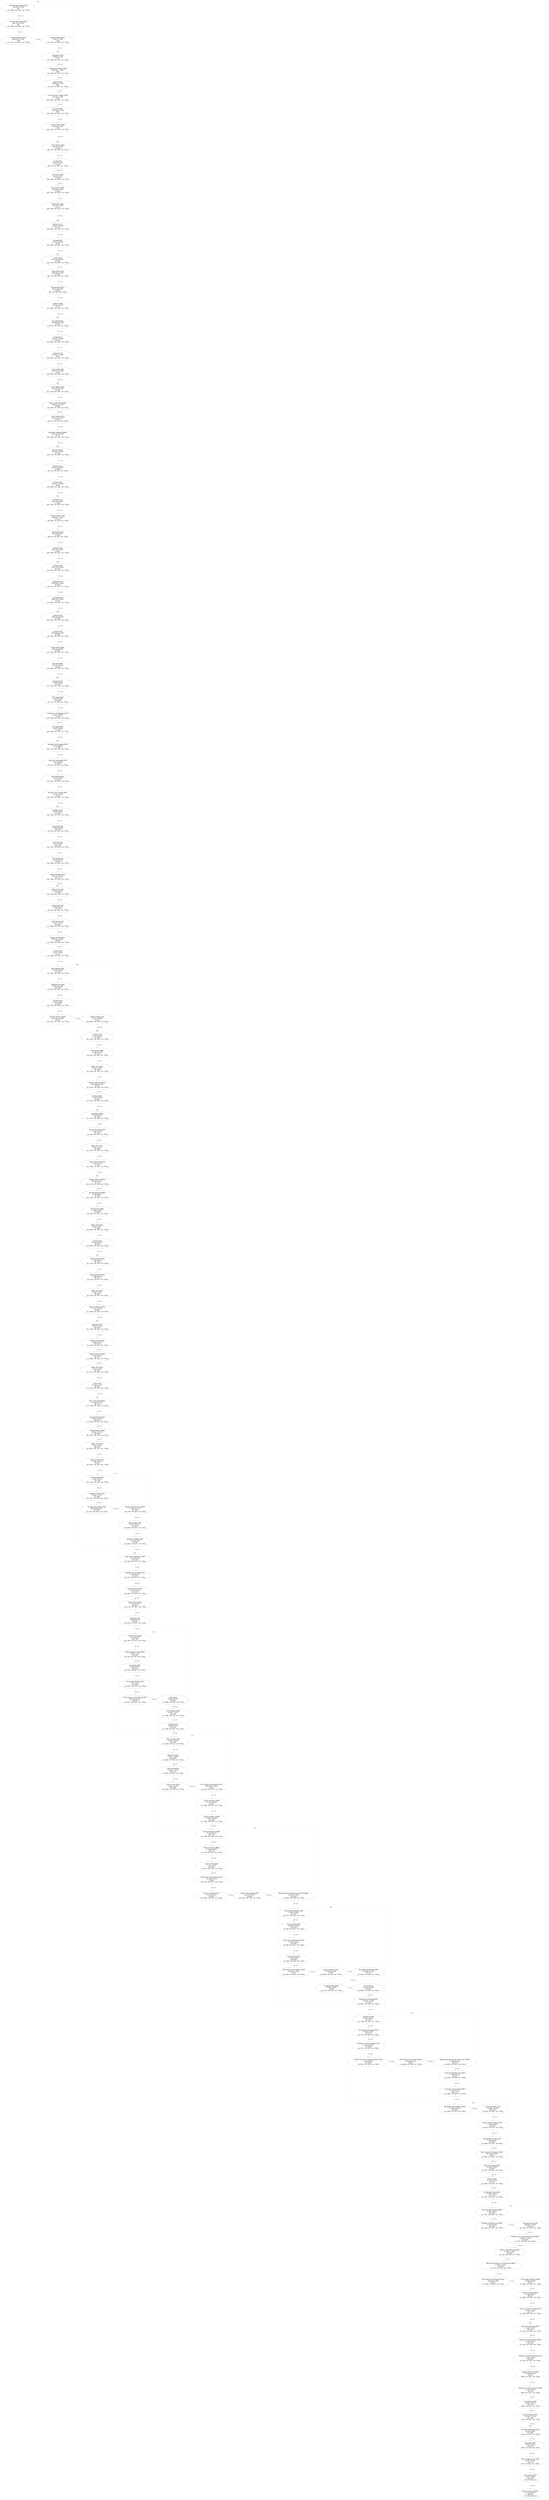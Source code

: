 digraph {
    node [fontname="Simple Plan";];
    edge [fontname="Master Photograph";];
    fontname="Simple Plan";
    rankdir="TD";
    subgraph cluster_1993 {
        fontname="Master Photograph";
        label="1993";
        penwidth="0.2";
        style="dashed";
        1 [color="#5686c4"; fontsize="20"; label=<<TABLE ALIGN="CENTER" BORDER="0" CELLBORDER="0" CELLPADDING="0" CELLSPACING="0"><TR><TD ALIGN="TEXT" CELLPADDING="0" CELLSPACING="0">Limited Edition Alpha (LEA)<BR ALIGN="CENTER"/>Thu Aug 05 1993<BR ALIGN="CENTER"/>0ms<BR ALIGN="CENTER"/>-31y -309d -12h -32m -14s -772ms</TD></TR></TABLE>>;];
        2 [color="#5686c4"; fontsize="20"; label=<<TABLE ALIGN="CENTER" BORDER="0" CELLBORDER="0" CELLPADDING="0" CELLSPACING="0"><TR><TD ALIGN="TEXT" CELLPADDING="0" CELLSPACING="0">Limited Edition Beta (LEB)<BR ALIGN="CENTER"/>Mon Oct 04 1993<BR ALIGN="CENTER"/>60d<BR ALIGN="CENTER"/>-31y -249d -12h -32m -14s -772ms</TD></TR></TABLE>>;];
        3 [color="#5686c4"; fontsize="20"; label=<<TABLE ALIGN="CENTER" BORDER="0" CELLBORDER="0" CELLPADDING="0" CELLSPACING="0"><TR><TD ALIGN="TEXT" CELLPADDING="0" CELLSPACING="0">Unlimited Edition (2ED)<BR ALIGN="CENTER"/>Wed Dec 01 1993<BR ALIGN="CENTER"/>118d<BR ALIGN="CENTER"/>-31y -191d -12h -32m -14s -772ms</TD></TR></TABLE>>;];
        4 [color="#5686c4"; fontsize="20"; label=<<TABLE ALIGN="CENTER" BORDER="0" CELLBORDER="0" CELLPADDING="0" CELLSPACING="0"><TR><TD ALIGN="TEXT" CELLPADDING="0" CELLSPACING="0">Arabian Nights (ARN)<BR ALIGN="CENTER"/>Fri Dec 17 1993<BR ALIGN="CENTER"/>134d<BR ALIGN="CENTER"/>-31y -175d -12h -32m -14s -772ms</TD></TR></TABLE>>;];
    }
    subgraph cluster_1994 {
        fontname="Master Photograph";
        label="1994";
        penwidth="0.2";
        style="dashed";
        5 [color="#5686c4"; fontsize="20"; label=<<TABLE ALIGN="CENTER" BORDER="0" CELLBORDER="0" CELLPADDING="0" CELLSPACING="0"><TR><TD ALIGN="TEXT" CELLPADDING="0" CELLSPACING="0">Antiquities (ATQ)<BR ALIGN="CENTER"/>Fri Mar 04 1994<BR ALIGN="CENTER"/>211d<BR ALIGN="CENTER"/>-31y -98d -12h -32m -14s -772ms</TD></TR></TABLE>>;];
        6 [color="#5686c4"; fontsize="20"; label=<<TABLE ALIGN="CENTER" BORDER="0" CELLBORDER="0" CELLPADDING="0" CELLSPACING="0"><TR><TD ALIGN="TEXT" CELLPADDING="0" CELLSPACING="0">Foreign Black Border (FBB)<BR ALIGN="CENTER"/>Mon Apr 11 1994<BR ALIGN="CENTER"/>249d<BR ALIGN="CENTER"/>-31y -60d -12h -32m -14s -772ms</TD></TR></TABLE>>;];
        7 [color="#5686c4"; fontsize="20"; label=<<TABLE ALIGN="CENTER" BORDER="0" CELLBORDER="0" CELLPADDING="0" CELLSPACING="0"><TR><TD ALIGN="TEXT" CELLPADDING="0" CELLSPACING="0">Legends (LEG)<BR ALIGN="CENTER"/>Wed Jun 01 1994<BR ALIGN="CENTER"/>300d<BR ALIGN="CENTER"/>-31y -9d -12h -32m -14s -772ms</TD></TR></TABLE>>;];
        8 [color="#5686c4"; fontsize="20"; label=<<TABLE ALIGN="CENTER" BORDER="0" CELLBORDER="0" CELLPADDING="0" CELLSPACING="0"><TR><TD ALIGN="TEXT" CELLPADDING="0" CELLSPACING="0">Summer Magic / Edgar (SUM)<BR ALIGN="CENTER"/>Tue Jun 21 1994<BR ALIGN="CENTER"/>320d<BR ALIGN="CENTER"/>-30y -354d -12h -32m -14s -772ms</TD></TR></TABLE>>;];
        9 [color="#5686c4"; fontsize="20"; label=<<TABLE ALIGN="CENTER" BORDER="0" CELLBORDER="0" CELLPADDING="0" CELLSPACING="0"><TR><TD ALIGN="TEXT" CELLPADDING="0" CELLSPACING="0">The Dark (DRK)<BR ALIGN="CENTER"/>Mon Aug 01 1994<BR ALIGN="CENTER"/>361d<BR ALIGN="CENTER"/>-30y -313d -12h -32m -14s -772ms</TD></TR></TABLE>>;];
        10 [color="#5686c4"; fontsize="20"; label=<<TABLE ALIGN="CENTER" BORDER="0" CELLBORDER="0" CELLPADDING="0" CELLSPACING="0"><TR><TD ALIGN="TEXT" CELLPADDING="0" CELLSPACING="0">Fallen Empires (FEM)<BR ALIGN="CENTER"/>Tue Nov 01 1994<BR ALIGN="CENTER"/>1y 88d<BR ALIGN="CENTER"/>-30y -221d -12h -32m -14s -772ms</TD></TR></TABLE>>;];
    }
    subgraph cluster_1995 {
        fontname="Master Photograph";
        label="1995";
        penwidth="0.2";
        style="dashed";
        11 [color="#5686c4"; fontsize="20"; label=<<TABLE ALIGN="CENTER" BORDER="0" CELLBORDER="0" CELLPADDING="0" CELLSPACING="0"><TR><TD ALIGN="TEXT" CELLPADDING="0" CELLSPACING="0">Fourth Edition (4ED)<BR ALIGN="CENTER"/>Sat Apr 01 1995<BR ALIGN="CENTER"/>1y 239d<BR ALIGN="CENTER"/>-30y -70d -12h -32m -14s -772ms</TD></TR></TABLE>>;];
        12 [color="#5686c4"; fontsize="20"; label=<<TABLE ALIGN="CENTER" BORDER="0" CELLBORDER="0" CELLPADDING="0" CELLSPACING="0"><TR><TD ALIGN="TEXT" CELLPADDING="0" CELLSPACING="0">Ice Age (ICE)<BR ALIGN="CENTER"/>Sat Jun 03 1995<BR ALIGN="CENTER"/>1y 302d<BR ALIGN="CENTER"/>-30y -7d -12h -32m -14s -772ms</TD></TR></TABLE>>;];
        13 [color="#5686c4"; fontsize="20"; label=<<TABLE ALIGN="CENTER" BORDER="0" CELLBORDER="0" CELLPADDING="0" CELLSPACING="0"><TR><TD ALIGN="TEXT" CELLPADDING="0" CELLSPACING="0">Chronicles (CHR)<BR ALIGN="CENTER"/>Sat Jul 01 1995<BR ALIGN="CENTER"/>1y 330d<BR ALIGN="CENTER"/>-29y -344d -12h -32m -14s -772ms</TD></TR></TABLE>>;];
        14 [color="#5686c4"; fontsize="20"; label=<<TABLE ALIGN="CENTER" BORDER="0" CELLBORDER="0" CELLPADDING="0" CELLSPACING="0"><TR><TD ALIGN="TEXT" CELLPADDING="0" CELLSPACING="0">Rinascimento (RIN)<BR ALIGN="CENTER"/>Tue Aug 01 1995<BR ALIGN="CENTER"/>1y 361d<BR ALIGN="CENTER"/>-29y -313d -12h -32m -14s -772ms</TD></TR></TABLE>>;];
        15 [color="#5686c4"; fontsize="20"; label=<<TABLE ALIGN="CENTER" BORDER="0" CELLBORDER="0" CELLPADDING="0" CELLSPACING="0"><TR><TD ALIGN="TEXT" CELLPADDING="0" CELLSPACING="0">Homelands (HML)<BR ALIGN="CENTER"/>Sun Oct 01 1995<BR ALIGN="CENTER"/>2y 57d<BR ALIGN="CENTER"/>-29y -252d -12h -32m -14s -772ms</TD></TR></TABLE>>;];
    }
    subgraph cluster_1996 {
        fontname="Master Photograph";
        label="1996";
        penwidth="0.2";
        style="dashed";
        16 [color="#5686c4"; fontsize="20"; label=<<TABLE ALIGN="CENTER" BORDER="0" CELLBORDER="0" CELLPADDING="0" CELLSPACING="0"><TR><TD ALIGN="TEXT" CELLPADDING="0" CELLSPACING="0">Alliances (ALL)<BR ALIGN="CENTER"/>Mon Jun 10 1996<BR ALIGN="CENTER"/>2y 310d<BR ALIGN="CENTER"/>-28y -364d -12h -32m -14s -772ms</TD></TR></TABLE>>;];
        17 [color="#5686c4"; fontsize="20"; label=<<TABLE ALIGN="CENTER" BORDER="0" CELLBORDER="0" CELLPADDING="0" CELLSPACING="0"><TR><TD ALIGN="TEXT" CELLPADDING="0" CELLSPACING="0">Mirage (MIR)<BR ALIGN="CENTER"/>Tue Oct 08 1996<BR ALIGN="CENTER"/>3y 65d<BR ALIGN="CENTER"/>-28y -244d -12h -32m -14s -772ms</TD></TR></TABLE>>;];
    }
    subgraph cluster_1997 {
        fontname="Master Photograph";
        label="1997";
        penwidth="0.2";
        style="dashed";
        18 [color="#5686c4"; fontsize="20"; label=<<TABLE ALIGN="CENTER" BORDER="0" CELLBORDER="0" CELLPADDING="0" CELLSPACING="0"><TR><TD ALIGN="TEXT" CELLPADDING="0" CELLSPACING="0">Visions (VIS)<BR ALIGN="CENTER"/>Mon Feb 03 1997<BR ALIGN="CENTER"/>3y 183d<BR ALIGN="CENTER"/>-28y -126d -12h -32m -14s -772ms</TD></TR></TABLE>>;];
        19 [color="#5686c4"; fontsize="20"; label=<<TABLE ALIGN="CENTER" BORDER="0" CELLBORDER="0" CELLPADDING="0" CELLSPACING="0"><TR><TD ALIGN="TEXT" CELLPADDING="0" CELLSPACING="0">Fifth Edition (5ED)<BR ALIGN="CENTER"/>Mon Mar 24 1997<BR ALIGN="CENTER"/>3y 232d<BR ALIGN="CENTER"/>-28y -77d -12h -32m -14s -772ms</TD></TR></TABLE>>;];
        20 [color="#5686c4"; fontsize="20"; label=<<TABLE ALIGN="CENTER" BORDER="0" CELLBORDER="0" CELLPADDING="0" CELLSPACING="0"><TR><TD ALIGN="TEXT" CELLPADDING="0" CELLSPACING="0">Weatherlight (WTH)<BR ALIGN="CENTER"/>Mon Jun 09 1997<BR ALIGN="CENTER"/>3y 309d<BR ALIGN="CENTER"/>-28y -12h -32m -14s -772ms</TD></TR></TABLE>>;];
        21 [color="#5686c4"; fontsize="20"; label=<<TABLE ALIGN="CENTER" BORDER="0" CELLBORDER="0" CELLPADDING="0" CELLSPACING="0"><TR><TD ALIGN="TEXT" CELLPADDING="0" CELLSPACING="0">Tempest (TMP)<BR ALIGN="CENTER"/>Tue Oct 14 1997<BR ALIGN="CENTER"/>4y 71d<BR ALIGN="CENTER"/>-27y -238d -12h -32m -14s -772ms</TD></TR></TABLE>>;];
    }
    subgraph cluster_1998 {
        fontname="Master Photograph";
        label="1998";
        penwidth="0.2";
        style="dashed";
        22 [color="#5686c4"; fontsize="20"; label=<<TABLE ALIGN="CENTER" BORDER="0" CELLBORDER="0" CELLPADDING="0" CELLSPACING="0"><TR><TD ALIGN="TEXT" CELLPADDING="0" CELLSPACING="0">Stronghold (STH)<BR ALIGN="CENTER"/>Mon Mar 02 1998<BR ALIGN="CENTER"/>4y 210d<BR ALIGN="CENTER"/>-27y -99d -12h -32m -14s -772ms</TD></TR></TABLE>>;];
        23 [color="#5686c4"; fontsize="20"; label=<<TABLE ALIGN="CENTER" BORDER="0" CELLBORDER="0" CELLPADDING="0" CELLSPACING="0"><TR><TD ALIGN="TEXT" CELLPADDING="0" CELLSPACING="0">Exodus (EXO)<BR ALIGN="CENTER"/>Mon Jun 15 1998<BR ALIGN="CENTER"/>4y 315d<BR ALIGN="CENTER"/>-26y -359d -12h -32m -14s -772ms</TD></TR></TABLE>>;];
        24 [color="#5686c4"; fontsize="20"; label=<<TABLE ALIGN="CENTER" BORDER="0" CELLBORDER="0" CELLPADDING="0" CELLSPACING="0"><TR><TD ALIGN="TEXT" CELLPADDING="0" CELLSPACING="0">Unglued (UGL)<BR ALIGN="CENTER"/>Tue Aug 11 1998<BR ALIGN="CENTER"/>5y 7d<BR ALIGN="CENTER"/>-26y -302d -12h -32m -14s -772ms</TD></TR></TABLE>>;];
        25 [color="#5686c4"; fontsize="20"; label=<<TABLE ALIGN="CENTER" BORDER="0" CELLBORDER="0" CELLPADDING="0" CELLSPACING="0"><TR><TD ALIGN="TEXT" CELLPADDING="0" CELLSPACING="0">Urza's Saga (USG)<BR ALIGN="CENTER"/>Mon Oct 12 1998<BR ALIGN="CENTER"/>5y 69d<BR ALIGN="CENTER"/>-26y -240d -12h -32m -14s -772ms</TD></TR></TABLE>>;];
    }
    subgraph cluster_1999 {
        fontname="Master Photograph";
        label="1999";
        penwidth="0.2";
        style="dashed";
        26 [color="#5686c4"; fontsize="20"; label=<<TABLE ALIGN="CENTER" BORDER="0" CELLBORDER="0" CELLPADDING="0" CELLSPACING="0"><TR><TD ALIGN="TEXT" CELLPADDING="0" CELLSPACING="0">Urza's Legacy (ULG)<BR ALIGN="CENTER"/>Mon Feb 15 1999<BR ALIGN="CENTER"/>5y 195d<BR ALIGN="CENTER"/>-26y -114d -12h -32m -14s -772ms</TD></TR></TABLE>>;];
        27 [color="#5686c4"; fontsize="20"; label=<<TABLE ALIGN="CENTER" BORDER="0" CELLBORDER="0" CELLPADDING="0" CELLSPACING="0"><TR><TD ALIGN="TEXT" CELLPADDING="0" CELLSPACING="0">Classic Sixth Edition (6ED)<BR ALIGN="CENTER"/>Wed Apr 21 1999<BR ALIGN="CENTER"/>5y 260d<BR ALIGN="CENTER"/>-26y -49d -12h -32m -14s -772ms</TD></TR></TABLE>>;];
        28 [color="#5686c4"; fontsize="20"; label=<<TABLE ALIGN="CENTER" BORDER="0" CELLBORDER="0" CELLPADDING="0" CELLSPACING="0"><TR><TD ALIGN="TEXT" CELLPADDING="0" CELLSPACING="0">Urza's Destiny (UDS)<BR ALIGN="CENTER"/>Mon Jun 07 1999<BR ALIGN="CENTER"/>5y 307d<BR ALIGN="CENTER"/>-26y -2d -12h -32m -14s -772ms</TD></TR></TABLE>>;];
        29 [color="#5686c4"; fontsize="20"; label=<<TABLE ALIGN="CENTER" BORDER="0" CELLBORDER="0" CELLPADDING="0" CELLSPACING="0"><TR><TD ALIGN="TEXT" CELLPADDING="0" CELLSPACING="0">Mercadian Masques (MMQ)<BR ALIGN="CENTER"/>Mon Oct 04 1999<BR ALIGN="CENTER"/>6y 61d<BR ALIGN="CENTER"/>-25y -248d -12h -32m -14s -772ms</TD></TR></TABLE>>;];
    }
    subgraph cluster_2000 {
        fontname="Master Photograph";
        label="2000";
        penwidth="0.2";
        style="dashed";
        30 [color="#5686c4"; fontsize="20"; label=<<TABLE ALIGN="CENTER" BORDER="0" CELLBORDER="0" CELLPADDING="0" CELLSPACING="0"><TR><TD ALIGN="TEXT" CELLPADDING="0" CELLSPACING="0">Nemesis (NEM)<BR ALIGN="CENTER"/>Mon Feb 14 2000<BR ALIGN="CENTER"/>6y 194d<BR ALIGN="CENTER"/>-25y -115d -12h -32m -14s -772ms</TD></TR></TABLE>>;];
        31 [color="#5686c4"; fontsize="20"; label=<<TABLE ALIGN="CENTER" BORDER="0" CELLBORDER="0" CELLPADDING="0" CELLSPACING="0"><TR><TD ALIGN="TEXT" CELLPADDING="0" CELLSPACING="0">Prophecy (PCY)<BR ALIGN="CENTER"/>Mon Jun 05 2000<BR ALIGN="CENTER"/>6y 306d<BR ALIGN="CENTER"/>-25y -3d -12h -32m -14s -772ms</TD></TR></TABLE>>;];
        32 [color="#5686c4"; fontsize="20"; label=<<TABLE ALIGN="CENTER" BORDER="0" CELLBORDER="0" CELLPADDING="0" CELLSPACING="0"><TR><TD ALIGN="TEXT" CELLPADDING="0" CELLSPACING="0">Invasion (INV)<BR ALIGN="CENTER"/>Mon Oct 02 2000<BR ALIGN="CENTER"/>7y 60d<BR ALIGN="CENTER"/>-24y -249d -12h -32m -14s -772ms</TD></TR></TABLE>>;];
    }
    subgraph cluster_2001 {
        fontname="Master Photograph";
        label="2001";
        penwidth="0.2";
        style="dashed";
        33 [color="#5686c4"; fontsize="20"; label=<<TABLE ALIGN="CENTER" BORDER="0" CELLBORDER="0" CELLPADDING="0" CELLSPACING="0"><TR><TD ALIGN="TEXT" CELLPADDING="0" CELLSPACING="0">Planeshift (PLS)<BR ALIGN="CENTER"/>Mon Feb 05 2001<BR ALIGN="CENTER"/>7y 186d<BR ALIGN="CENTER"/>-24y -123d -12h -32m -14s -772ms</TD></TR></TABLE>>;];
        34 [color="#5686c4"; fontsize="20"; label=<<TABLE ALIGN="CENTER" BORDER="0" CELLBORDER="0" CELLPADDING="0" CELLSPACING="0"><TR><TD ALIGN="TEXT" CELLPADDING="0" CELLSPACING="0">Seventh Edition (7ED)<BR ALIGN="CENTER"/>Wed Apr 11 2001<BR ALIGN="CENTER"/>7y 251d<BR ALIGN="CENTER"/>-24y -58d -12h -32m -14s -772ms</TD></TR></TABLE>>;];
        35 [color="#5686c4"; fontsize="20"; label=<<TABLE ALIGN="CENTER" BORDER="0" CELLBORDER="0" CELLPADDING="0" CELLSPACING="0"><TR><TD ALIGN="TEXT" CELLPADDING="0" CELLSPACING="0">Apocalypse (APC)<BR ALIGN="CENTER"/>Mon Jun 04 2001<BR ALIGN="CENTER"/>7y 305d<BR ALIGN="CENTER"/>-24y -4d -12h -32m -14s -772ms</TD></TR></TABLE>>;];
        36 [color="#5686c4"; fontsize="20"; label=<<TABLE ALIGN="CENTER" BORDER="0" CELLBORDER="0" CELLPADDING="0" CELLSPACING="0"><TR><TD ALIGN="TEXT" CELLPADDING="0" CELLSPACING="0">Odyssey (ODY)<BR ALIGN="CENTER"/>Mon Oct 01 2001<BR ALIGN="CENTER"/>8y 59d<BR ALIGN="CENTER"/>-23y -250d -12h -32m -14s -772ms</TD></TR></TABLE>>;];
    }
    subgraph cluster_2002 {
        fontname="Master Photograph";
        label="2002";
        penwidth="0.2";
        style="dashed";
        37 [color="#5686c4"; fontsize="20"; label=<<TABLE ALIGN="CENTER" BORDER="0" CELLBORDER="0" CELLPADDING="0" CELLSPACING="0"><TR><TD ALIGN="TEXT" CELLPADDING="0" CELLSPACING="0">Torment (TOR)<BR ALIGN="CENTER"/>Mon Feb 04 2002<BR ALIGN="CENTER"/>8y 185d<BR ALIGN="CENTER"/>-23y -124d -12h -32m -14s -772ms</TD></TR></TABLE>>;];
        38 [color="#5686c4"; fontsize="20"; label=<<TABLE ALIGN="CENTER" BORDER="0" CELLBORDER="0" CELLPADDING="0" CELLSPACING="0"><TR><TD ALIGN="TEXT" CELLPADDING="0" CELLSPACING="0">Judgment (JUD)<BR ALIGN="CENTER"/>Mon May 27 2002<BR ALIGN="CENTER"/>8y 297d<BR ALIGN="CENTER"/>-23y -12d -12h -32m -14s -772ms</TD></TR></TABLE>>;];
        39 [color="#5686c4"; fontsize="20"; label=<<TABLE ALIGN="CENTER" BORDER="0" CELLBORDER="0" CELLPADDING="0" CELLSPACING="0"><TR><TD ALIGN="TEXT" CELLPADDING="0" CELLSPACING="0">Onslaught (ONS)<BR ALIGN="CENTER"/>Mon Oct 07 2002<BR ALIGN="CENTER"/>9y 65d<BR ALIGN="CENTER"/>-22y -244d -12h -32m -14s -772ms</TD></TR></TABLE>>;];
    }
    subgraph cluster_2003 {
        fontname="Master Photograph";
        label="2003";
        penwidth="0.2";
        style="dashed";
        40 [color="#5686c4"; fontsize="20"; label=<<TABLE ALIGN="CENTER" BORDER="0" CELLBORDER="0" CELLPADDING="0" CELLSPACING="0"><TR><TD ALIGN="TEXT" CELLPADDING="0" CELLSPACING="0">Legions (LGN)<BR ALIGN="CENTER"/>Mon Feb 03 2003<BR ALIGN="CENTER"/>9y 184d<BR ALIGN="CENTER"/>-22y -125d -12h -32m -14s -772ms</TD></TR></TABLE>>;];
        41 [color="#5686c4"; fontsize="20"; label=<<TABLE ALIGN="CENTER" BORDER="0" CELLBORDER="0" CELLPADDING="0" CELLSPACING="0"><TR><TD ALIGN="TEXT" CELLPADDING="0" CELLSPACING="0">Scourge (SCG)<BR ALIGN="CENTER"/>Mon May 26 2003<BR ALIGN="CENTER"/>9y 296d<BR ALIGN="CENTER"/>-22y -13d -12h -32m -14s -772ms</TD></TR></TABLE>>;];
        42 [color="#5686c4"; fontsize="20"; label=<<TABLE ALIGN="CENTER" BORDER="0" CELLBORDER="0" CELLPADDING="0" CELLSPACING="0"><TR><TD ALIGN="TEXT" CELLPADDING="0" CELLSPACING="0">Eighth Edition (8ED)<BR ALIGN="CENTER"/>Mon Jul 28 2003<BR ALIGN="CENTER"/>9y 359d<BR ALIGN="CENTER"/>-21y -315d -12h -32m -14s -772ms</TD></TR></TABLE>>;];
        43 [color="#5686c4"; fontsize="20"; label=<<TABLE ALIGN="CENTER" BORDER="0" CELLBORDER="0" CELLPADDING="0" CELLSPACING="0"><TR><TD ALIGN="TEXT" CELLPADDING="0" CELLSPACING="0">Mirrodin (MRD)<BR ALIGN="CENTER"/>Thu Oct 02 2003<BR ALIGN="CENTER"/>10y 60d<BR ALIGN="CENTER"/>-21y -249d -12h -32m -14s -772ms</TD></TR></TABLE>>;];
    }
    subgraph cluster_2004 {
        fontname="Master Photograph";
        label="2004";
        penwidth="0.2";
        style="dashed";
        44 [color="#5686c4"; fontsize="20"; label=<<TABLE ALIGN="CENTER" BORDER="0" CELLBORDER="0" CELLPADDING="0" CELLSPACING="0"><TR><TD ALIGN="TEXT" CELLPADDING="0" CELLSPACING="0">Darksteel (DST)<BR ALIGN="CENTER"/>Fri Feb 06 2004<BR ALIGN="CENTER"/>10y 187d<BR ALIGN="CENTER"/>-21y -122d -12h -32m -14s -772ms</TD></TR></TABLE>>;];
        45 [color="#5686c4"; fontsize="20"; label=<<TABLE ALIGN="CENTER" BORDER="0" CELLBORDER="0" CELLPADDING="0" CELLSPACING="0"><TR><TD ALIGN="TEXT" CELLPADDING="0" CELLSPACING="0">Fifth Dawn (5DN)<BR ALIGN="CENTER"/>Fri Jun 04 2004<BR ALIGN="CENTER"/>10y 306d<BR ALIGN="CENTER"/>-21y -3d -12h -32m -14s -772ms</TD></TR></TABLE>>;];
        46 [color="#5686c4"; fontsize="20"; label=<<TABLE ALIGN="CENTER" BORDER="0" CELLBORDER="0" CELLPADDING="0" CELLSPACING="0"><TR><TD ALIGN="TEXT" CELLPADDING="0" CELLSPACING="0">Champions of Kamigawa (CHK)<BR ALIGN="CENTER"/>Fri Oct 01 2004<BR ALIGN="CENTER"/>11y 60d<BR ALIGN="CENTER"/>-20y -249d -12h -32m -14s -772ms</TD></TR></TABLE>>;];
        47 [color="#5686c4"; fontsize="20"; label=<<TABLE ALIGN="CENTER" BORDER="0" CELLBORDER="0" CELLPADDING="0" CELLSPACING="0"><TR><TD ALIGN="TEXT" CELLPADDING="0" CELLSPACING="0">Unhinged (UNH)<BR ALIGN="CENTER"/>Fri Nov 19 2004<BR ALIGN="CENTER"/>11y 109d<BR ALIGN="CENTER"/>-20y -200d -12h -32m -14s -772ms</TD></TR></TABLE>>;];
    }
    subgraph cluster_2005 {
        fontname="Master Photograph";
        label="2005";
        penwidth="0.2";
        style="dashed";
        48 [color="#5686c4"; fontsize="20"; label=<<TABLE ALIGN="CENTER" BORDER="0" CELLBORDER="0" CELLPADDING="0" CELLSPACING="0"><TR><TD ALIGN="TEXT" CELLPADDING="0" CELLSPACING="0">Betrayers of Kamigawa (BOK)<BR ALIGN="CENTER"/>Fri Feb 04 2005<BR ALIGN="CENTER"/>11y 186d<BR ALIGN="CENTER"/>-20y -123d -12h -32m -14s -772ms</TD></TR></TABLE>>;];
        49 [color="#5686c4"; fontsize="20"; label=<<TABLE ALIGN="CENTER" BORDER="0" CELLBORDER="0" CELLPADDING="0" CELLSPACING="0"><TR><TD ALIGN="TEXT" CELLPADDING="0" CELLSPACING="0">Saviors of Kamigawa (SOK)<BR ALIGN="CENTER"/>Fri Jun 03 2005<BR ALIGN="CENTER"/>11y 305d<BR ALIGN="CENTER"/>-20y -4d -12h -32m -14s -772ms</TD></TR></TABLE>>;];
        50 [color="#5686c4"; fontsize="20"; label=<<TABLE ALIGN="CENTER" BORDER="0" CELLBORDER="0" CELLPADDING="0" CELLSPACING="0"><TR><TD ALIGN="TEXT" CELLPADDING="0" CELLSPACING="0">Ninth Edition (9ED)<BR ALIGN="CENTER"/>Fri Jul 29 2005<BR ALIGN="CENTER"/>11y 361d<BR ALIGN="CENTER"/>-19y -313d -12h -32m -14s -772ms</TD></TR></TABLE>>;];
        51 [color="#5686c4"; fontsize="20"; label=<<TABLE ALIGN="CENTER" BORDER="0" CELLBORDER="0" CELLPADDING="0" CELLSPACING="0"><TR><TD ALIGN="TEXT" CELLPADDING="0" CELLSPACING="0">Ravnica: City of Guilds (RAV)<BR ALIGN="CENTER"/>Fri Oct 07 2005<BR ALIGN="CENTER"/>12y 66d<BR ALIGN="CENTER"/>-19y -243d -12h -32m -14s -772ms</TD></TR></TABLE>>;];
    }
    subgraph cluster_2006 {
        fontname="Master Photograph";
        label="2006";
        penwidth="0.2";
        style="dashed";
        52 [color="#5686c4"; fontsize="20"; label=<<TABLE ALIGN="CENTER" BORDER="0" CELLBORDER="0" CELLPADDING="0" CELLSPACING="0"><TR><TD ALIGN="TEXT" CELLPADDING="0" CELLSPACING="0">Guildpact (GPT)<BR ALIGN="CENTER"/>Fri Feb 03 2006<BR ALIGN="CENTER"/>12y 185d<BR ALIGN="CENTER"/>-19y -124d -12h -32m -14s -772ms</TD></TR></TABLE>>;];
        53 [color="#5686c4"; fontsize="20"; label=<<TABLE ALIGN="CENTER" BORDER="0" CELLBORDER="0" CELLPADDING="0" CELLSPACING="0"><TR><TD ALIGN="TEXT" CELLPADDING="0" CELLSPACING="0">Dissension (DIS)<BR ALIGN="CENTER"/>Fri May 05 2006<BR ALIGN="CENTER"/>12y 276d<BR ALIGN="CENTER"/>-19y -33d -12h -32m -14s -772ms</TD></TR></TABLE>>;];
        54 [color="#5686c4"; fontsize="20"; label=<<TABLE ALIGN="CENTER" BORDER="0" CELLBORDER="0" CELLPADDING="0" CELLSPACING="0"><TR><TD ALIGN="TEXT" CELLPADDING="0" CELLSPACING="0">Coldsnap (CSP)<BR ALIGN="CENTER"/>Fri Jul 21 2006<BR ALIGN="CENTER"/>12y 353d<BR ALIGN="CENTER"/>-18y -321d -12h -32m -14s -772ms</TD></TR></TABLE>>;];
        55 [color="#5686c4"; fontsize="20"; label=<<TABLE ALIGN="CENTER" BORDER="0" CELLBORDER="0" CELLPADDING="0" CELLSPACING="0"><TR><TD ALIGN="TEXT" CELLPADDING="0" CELLSPACING="0">Time Spiral (TSP)<BR ALIGN="CENTER"/>Fri Oct 06 2006<BR ALIGN="CENTER"/>13y 65d<BR ALIGN="CENTER"/>-18y -244d -12h -32m -14s -773ms</TD></TR></TABLE>>;];
        56 [color="#5686c4"; fontsize="20"; label=<<TABLE ALIGN="CENTER" BORDER="0" CELLBORDER="0" CELLPADDING="0" CELLSPACING="0"><TR><TD ALIGN="TEXT" CELLPADDING="0" CELLSPACING="0">Happy Holidays (HHO)<BR ALIGN="CENTER"/>Sun Dec 31 2006<BR ALIGN="CENTER"/>13y 151d<BR ALIGN="CENTER"/>-18y -158d -12h -32m -14s -773ms</TD></TR></TABLE>>;];
    }
    subgraph cluster_2007 {
        fontname="Master Photograph";
        label="2007";
        penwidth="0.2";
        style="dashed";
        57 [color="#5686c4"; fontsize="20"; label=<<TABLE ALIGN="CENTER" BORDER="0" CELLBORDER="0" CELLPADDING="0" CELLSPACING="0"><TR><TD ALIGN="TEXT" CELLPADDING="0" CELLSPACING="0">Planar Chaos (PLC)<BR ALIGN="CENTER"/>Fri Feb 02 2007<BR ALIGN="CENTER"/>13y 184d<BR ALIGN="CENTER"/>-18y -125d -12h -32m -14s -773ms</TD></TR></TABLE>>;];
        58 [color="#5686c4"; fontsize="20"; label=<<TABLE ALIGN="CENTER" BORDER="0" CELLBORDER="0" CELLPADDING="0" CELLSPACING="0"><TR><TD ALIGN="TEXT" CELLPADDING="0" CELLSPACING="0">Future Sight (FUT)<BR ALIGN="CENTER"/>Fri May 04 2007<BR ALIGN="CENTER"/>13y 275d<BR ALIGN="CENTER"/>-18y -34d -12h -32m -14s -773ms</TD></TR></TABLE>>;];
        59 [color="#5686c4"; fontsize="20"; label=<<TABLE ALIGN="CENTER" BORDER="0" CELLBORDER="0" CELLPADDING="0" CELLSPACING="0"><TR><TD ALIGN="TEXT" CELLPADDING="0" CELLSPACING="0">Tenth Edition (10E)<BR ALIGN="CENTER"/>Fri Jul 13 2007<BR ALIGN="CENTER"/>13y 345d<BR ALIGN="CENTER"/>-17y -329d -12h -32m -14s -773ms</TD></TR></TABLE>>;];
        60 [color="#5686c4"; fontsize="20"; label=<<TABLE ALIGN="CENTER" BORDER="0" CELLBORDER="0" CELLPADDING="0" CELLSPACING="0"><TR><TD ALIGN="TEXT" CELLPADDING="0" CELLSPACING="0">Masters Edition (ME1)<BR ALIGN="CENTER"/>Mon Sep 10 2007<BR ALIGN="CENTER"/>14y 39d<BR ALIGN="CENTER"/>-17y -270d -12h -32m -14s -773ms</TD></TR></TABLE>>;];
        61 [color="#5686c4"; fontsize="20"; label=<<TABLE ALIGN="CENTER" BORDER="0" CELLBORDER="0" CELLPADDING="0" CELLSPACING="0"><TR><TD ALIGN="TEXT" CELLPADDING="0" CELLSPACING="0">Lorwyn (LRW)<BR ALIGN="CENTER"/>Fri Oct 12 2007<BR ALIGN="CENTER"/>14y 71d<BR ALIGN="CENTER"/>-17y -238d -12h -32m -14s -773ms</TD></TR></TABLE>>;];
    }
    subgraph cluster_2008 {
        fontname="Master Photograph";
        label="2008";
        penwidth="0.2";
        style="dashed";
        62 [color="#5686c4"; fontsize="20"; label=<<TABLE ALIGN="CENTER" BORDER="0" CELLBORDER="0" CELLPADDING="0" CELLSPACING="0"><TR><TD ALIGN="TEXT" CELLPADDING="0" CELLSPACING="0">Morningtide (MOR)<BR ALIGN="CENTER"/>Fri Feb 01 2008<BR ALIGN="CENTER"/>14y 183d<BR ALIGN="CENTER"/>-17y -126d -12h -32m -14s -773ms</TD></TR></TABLE>>;];
        63 [color="#5686c4"; fontsize="20"; label=<<TABLE ALIGN="CENTER" BORDER="0" CELLBORDER="0" CELLPADDING="0" CELLSPACING="0"><TR><TD ALIGN="TEXT" CELLPADDING="0" CELLSPACING="0">Shadowmoor (SHM)<BR ALIGN="CENTER"/>Fri May 02 2008<BR ALIGN="CENTER"/>14y 274d<BR ALIGN="CENTER"/>-17y -35d -12h -32m -14s -773ms</TD></TR></TABLE>>;];
        64 [color="#5686c4"; fontsize="20"; label=<<TABLE ALIGN="CENTER" BORDER="0" CELLBORDER="0" CELLPADDING="0" CELLSPACING="0"><TR><TD ALIGN="TEXT" CELLPADDING="0" CELLSPACING="0">Eventide (EVE)<BR ALIGN="CENTER"/>Fri Jul 25 2008<BR ALIGN="CENTER"/>14y 358d<BR ALIGN="CENTER"/>-16y -316d -12h -32m -14s -773ms</TD></TR></TABLE>>;];
        65 [color="#5686c4"; fontsize="20"; label=<<TABLE ALIGN="CENTER" BORDER="0" CELLBORDER="0" CELLPADDING="0" CELLSPACING="0"><TR><TD ALIGN="TEXT" CELLPADDING="0" CELLSPACING="0">Masters Edition II (ME2)<BR ALIGN="CENTER"/>Mon Sep 22 2008<BR ALIGN="CENTER"/>15y 52d<BR ALIGN="CENTER"/>-16y -257d -12h -32m -14s -773ms</TD></TR></TABLE>>;];
        66 [color="#5686c4"; fontsize="20"; label=<<TABLE ALIGN="CENTER" BORDER="0" CELLBORDER="0" CELLPADDING="0" CELLSPACING="0"><TR><TD ALIGN="TEXT" CELLPADDING="0" CELLSPACING="0">Shards of Alara (ALA)<BR ALIGN="CENTER"/>Fri Oct 03 2008<BR ALIGN="CENTER"/>15y 63d<BR ALIGN="CENTER"/>-16y -246d -12h -32m -14s -773ms</TD></TR></TABLE>>;];
    }
    subgraph cluster_2009 {
        fontname="Master Photograph";
        label="2009";
        penwidth="0.2";
        style="dashed";
        67 [color="#5686c4"; fontsize="20"; label=<<TABLE ALIGN="CENTER" BORDER="0" CELLBORDER="0" CELLPADDING="0" CELLSPACING="0"><TR><TD ALIGN="TEXT" CELLPADDING="0" CELLSPACING="0">Conflux (CON)<BR ALIGN="CENTER"/>Fri Feb 06 2009<BR ALIGN="CENTER"/>15y 189d<BR ALIGN="CENTER"/>-16y -120d -12h -32m -14s -773ms</TD></TR></TABLE>>;];
        68 [color="#5686c4"; fontsize="20"; label=<<TABLE ALIGN="CENTER" BORDER="0" CELLBORDER="0" CELLPADDING="0" CELLSPACING="0"><TR><TD ALIGN="TEXT" CELLPADDING="0" CELLSPACING="0">Alara Reborn (ARB)<BR ALIGN="CENTER"/>Thu Apr 30 2009<BR ALIGN="CENTER"/>15y 272d<BR ALIGN="CENTER"/>-16y -37d -12h -32m -14s -773ms</TD></TR></TABLE>>;];
        69 [color="#5686c4"; fontsize="20"; label=<<TABLE ALIGN="CENTER" BORDER="0" CELLBORDER="0" CELLPADDING="0" CELLSPACING="0"><TR><TD ALIGN="TEXT" CELLPADDING="0" CELLSPACING="0">Magic 2010 (M10)<BR ALIGN="CENTER"/>Fri Jul 17 2009<BR ALIGN="CENTER"/>15y 350d<BR ALIGN="CENTER"/>-15y -324d -12h -32m -14s -773ms</TD></TR></TABLE>>;];
        70 [color="#5686c4"; fontsize="20"; label=<<TABLE ALIGN="CENTER" BORDER="0" CELLBORDER="0" CELLPADDING="0" CELLSPACING="0"><TR><TD ALIGN="TEXT" CELLPADDING="0" CELLSPACING="0">Masters Edition III (ME3)<BR ALIGN="CENTER"/>Mon Sep 07 2009<BR ALIGN="CENTER"/>16y 37d<BR ALIGN="CENTER"/>-15y -272d -12h -32m -14s -773ms</TD></TR></TABLE>>;];
        71 [color="#5686c4"; fontsize="20"; label=<<TABLE ALIGN="CENTER" BORDER="0" CELLBORDER="0" CELLPADDING="0" CELLSPACING="0"><TR><TD ALIGN="TEXT" CELLPADDING="0" CELLSPACING="0">Zendikar (ZEN)<BR ALIGN="CENTER"/>Fri Oct 02 2009<BR ALIGN="CENTER"/>16y 62d<BR ALIGN="CENTER"/>-15y -247d -12h -32m -14s -773ms</TD></TR></TABLE>>;];
    }
    subgraph cluster_2010 {
        fontname="Master Photograph";
        label="2010";
        penwidth="0.2";
        style="dashed";
        72 [color="#5686c4"; fontsize="20"; label=<<TABLE ALIGN="CENTER" BORDER="0" CELLBORDER="0" CELLPADDING="0" CELLSPACING="0"><TR><TD ALIGN="TEXT" CELLPADDING="0" CELLSPACING="0">Worldwake (WWK)<BR ALIGN="CENTER"/>Fri Feb 05 2010<BR ALIGN="CENTER"/>16y 188d<BR ALIGN="CENTER"/>-15y -121d -12h -32m -14s -773ms</TD></TR></TABLE>>;];
        73 [color="#5686c4"; fontsize="20"; label=<<TABLE ALIGN="CENTER" BORDER="0" CELLBORDER="0" CELLPADDING="0" CELLSPACING="0"><TR><TD ALIGN="TEXT" CELLPADDING="0" CELLSPACING="0">Rise of the Eldrazi (ROE)<BR ALIGN="CENTER"/>Fri Apr 23 2010<BR ALIGN="CENTER"/>16y 265d<BR ALIGN="CENTER"/>-15y -44d -12h -32m -14s -773ms</TD></TR></TABLE>>;];
        74 [color="#5686c4"; fontsize="20"; label=<<TABLE ALIGN="CENTER" BORDER="0" CELLBORDER="0" CELLPADDING="0" CELLSPACING="0"><TR><TD ALIGN="TEXT" CELLPADDING="0" CELLSPACING="0">Magic 2011 (M11)<BR ALIGN="CENTER"/>Fri Jul 16 2010<BR ALIGN="CENTER"/>16y 349d<BR ALIGN="CENTER"/>-14y -325d -12h -32m -14s -773ms</TD></TR></TABLE>>;];
        75 [color="#5686c4"; fontsize="20"; label=<<TABLE ALIGN="CENTER" BORDER="0" CELLBORDER="0" CELLPADDING="0" CELLSPACING="0"><TR><TD ALIGN="TEXT" CELLPADDING="0" CELLSPACING="0">Scars of Mirrodin (SOM)<BR ALIGN="CENTER"/>Fri Oct 01 2010<BR ALIGN="CENTER"/>17y 61d<BR ALIGN="CENTER"/>-14y -248d -12h -32m -14s -773ms</TD></TR></TABLE>>;];
    }
    subgraph cluster_2011 {
        fontname="Master Photograph";
        label="2011";
        penwidth="0.2";
        style="dashed";
        76 [color="#5686c4"; fontsize="20"; label=<<TABLE ALIGN="CENTER" BORDER="0" CELLBORDER="0" CELLPADDING="0" CELLSPACING="0"><TR><TD ALIGN="TEXT" CELLPADDING="0" CELLSPACING="0">Masters Edition IV (ME4)<BR ALIGN="CENTER"/>Mon Jan 10 2011<BR ALIGN="CENTER"/>17y 162d<BR ALIGN="CENTER"/>-14y -147d -12h -32m -14s -773ms</TD></TR></TABLE>>;];
        77 [color="#5686c4"; fontsize="20"; label=<<TABLE ALIGN="CENTER" BORDER="0" CELLBORDER="0" CELLPADDING="0" CELLSPACING="0"><TR><TD ALIGN="TEXT" CELLPADDING="0" CELLSPACING="0">Mirrodin Besieged (MBS)<BR ALIGN="CENTER"/>Fri Feb 04 2011<BR ALIGN="CENTER"/>17y 187d<BR ALIGN="CENTER"/>-14y -122d -12h -32m -14s -773ms</TD></TR></TABLE>>;];
        78 [color="#5686c4"; fontsize="20"; label=<<TABLE ALIGN="CENTER" BORDER="0" CELLBORDER="0" CELLPADDING="0" CELLSPACING="0"><TR><TD ALIGN="TEXT" CELLPADDING="0" CELLSPACING="0">New Phyrexia (NPH)<BR ALIGN="CENTER"/>Fri May 13 2011<BR ALIGN="CENTER"/>17y 285d<BR ALIGN="CENTER"/>-14y -24d -12h -32m -14s -773ms</TD></TR></TABLE>>;];
        79 [color="#5686c4"; fontsize="20"; label=<<TABLE ALIGN="CENTER" BORDER="0" CELLBORDER="0" CELLPADDING="0" CELLSPACING="0"><TR><TD ALIGN="TEXT" CELLPADDING="0" CELLSPACING="0">Magic 2012 (M12)<BR ALIGN="CENTER"/>Fri Jul 15 2011<BR ALIGN="CENTER"/>17y 348d<BR ALIGN="CENTER"/>-13y -326d -12h -32m -14s -773ms</TD></TR></TABLE>>;];
        80 [color="#5686c4"; fontsize="20"; label=<<TABLE ALIGN="CENTER" BORDER="0" CELLBORDER="0" CELLPADDING="0" CELLSPACING="0"><TR><TD ALIGN="TEXT" CELLPADDING="0" CELLSPACING="0">Innistrad (ISD)<BR ALIGN="CENTER"/>Fri Sep 30 2011<BR ALIGN="CENTER"/>18y 60d<BR ALIGN="CENTER"/>-13y -249d -12h -32m -14s -773ms</TD></TR></TABLE>>;];
    }
    subgraph cluster_2012 {
        fontname="Master Photograph";
        label="2012";
        penwidth="0.2";
        style="dashed";
        81 [color="#5686c4"; fontsize="20"; label=<<TABLE ALIGN="CENTER" BORDER="0" CELLBORDER="0" CELLPADDING="0" CELLSPACING="0"><TR><TD ALIGN="TEXT" CELLPADDING="0" CELLSPACING="0">Dark Ascension (DKA)<BR ALIGN="CENTER"/>Fri Feb 03 2012<BR ALIGN="CENTER"/>18y 186d<BR ALIGN="CENTER"/>-13y -123d -12h -32m -14s -773ms</TD></TR></TABLE>>;];
        82 [color="#5686c4"; fontsize="20"; label=<<TABLE ALIGN="CENTER" BORDER="0" CELLBORDER="0" CELLPADDING="0" CELLSPACING="0"><TR><TD ALIGN="TEXT" CELLPADDING="0" CELLSPACING="0">Avacyn Restored (AVR)<BR ALIGN="CENTER"/>Fri May 04 2012<BR ALIGN="CENTER"/>18y 277d<BR ALIGN="CENTER"/>-13y -32d -12h -32m -14s -773ms</TD></TR></TABLE>>;];
        83 [color="#5686c4"; fontsize="20"; label=<<TABLE ALIGN="CENTER" BORDER="0" CELLBORDER="0" CELLPADDING="0" CELLSPACING="0"><TR><TD ALIGN="TEXT" CELLPADDING="0" CELLSPACING="0">Magic 2013 (M13)<BR ALIGN="CENTER"/>Fri Jul 13 2012<BR ALIGN="CENTER"/>18y 347d<BR ALIGN="CENTER"/>-12y -327d -12h -32m -14s -773ms</TD></TR></TABLE>>;];
        84 [color="#5686c4"; fontsize="20"; label=<<TABLE ALIGN="CENTER" BORDER="0" CELLBORDER="0" CELLPADDING="0" CELLSPACING="0"><TR><TD ALIGN="TEXT" CELLPADDING="0" CELLSPACING="0">Return to Ravnica (RTR)<BR ALIGN="CENTER"/>Fri Oct 05 2012<BR ALIGN="CENTER"/>19y 66d<BR ALIGN="CENTER"/>-12y -243d -12h -32m -14s -773ms</TD></TR></TABLE>>;];
    }
    subgraph cluster_2013 {
        fontname="Master Photograph";
        label="2013";
        penwidth="0.2";
        style="dashed";
        85 [color="#5686c4"; fontsize="20"; label=<<TABLE ALIGN="CENTER" BORDER="0" CELLBORDER="0" CELLPADDING="0" CELLSPACING="0"><TR><TD ALIGN="TEXT" CELLPADDING="0" CELLSPACING="0">Gatecrash (GTC)<BR ALIGN="CENTER"/>Fri Feb 01 2013<BR ALIGN="CENTER"/>19y 185d<BR ALIGN="CENTER"/>-12y -124d -12h -32m -14s -773ms</TD></TR></TABLE>>;];
        86 [color="#5686c4"; fontsize="20"; label=<<TABLE ALIGN="CENTER" BORDER="0" CELLBORDER="0" CELLPADDING="0" CELLSPACING="0"><TR><TD ALIGN="TEXT" CELLPADDING="0" CELLSPACING="0">Dragon's Maze (DGM)<BR ALIGN="CENTER"/>Fri May 03 2013<BR ALIGN="CENTER"/>19y 276d<BR ALIGN="CENTER"/>-12y -33d -12h -32m -14s -773ms</TD></TR></TABLE>>;];
        87 [color="#5686c4"; fontsize="20"; label=<<TABLE ALIGN="CENTER" BORDER="0" CELLBORDER="0" CELLPADDING="0" CELLSPACING="0"><TR><TD ALIGN="TEXT" CELLPADDING="0" CELLSPACING="0">Modern Masters (MMA)<BR ALIGN="CENTER"/>Fri Jun 07 2013<BR ALIGN="CENTER"/>19y 311d<BR ALIGN="CENTER"/>-11y -363d -12h -32m -14s -773ms</TD></TR></TABLE>>;];
        88 [color="#5686c4"; fontsize="20"; label=<<TABLE ALIGN="CENTER" BORDER="0" CELLBORDER="0" CELLPADDING="0" CELLSPACING="0"><TR><TD ALIGN="TEXT" CELLPADDING="0" CELLSPACING="0">Magic 2014 (M14)<BR ALIGN="CENTER"/>Fri Jul 19 2013<BR ALIGN="CENTER"/>19y 353d<BR ALIGN="CENTER"/>-11y -321d -12h -32m -14s -773ms</TD></TR></TABLE>>;];
        89 [color="#5686c4"; fontsize="20"; label=<<TABLE ALIGN="CENTER" BORDER="0" CELLBORDER="0" CELLPADDING="0" CELLSPACING="0"><TR><TD ALIGN="TEXT" CELLPADDING="0" CELLSPACING="0">Theros (THS)<BR ALIGN="CENTER"/>Fri Sep 27 2013<BR ALIGN="CENTER"/>20y 58d<BR ALIGN="CENTER"/>-11y -251d -12h -32m -14s -773ms</TD></TR></TABLE>>;];
    }
    subgraph cluster_2014 {
        fontname="Master Photograph";
        label="2014";
        penwidth="0.2";
        style="dashed";
        90 [color="#5686c4"; fontsize="20"; label=<<TABLE ALIGN="CENTER" BORDER="0" CELLBORDER="0" CELLPADDING="0" CELLSPACING="0"><TR><TD ALIGN="TEXT" CELLPADDING="0" CELLSPACING="0">Born of the Gods (BNG)<BR ALIGN="CENTER"/>Fri Feb 07 2014<BR ALIGN="CENTER"/>20y 191d<BR ALIGN="CENTER"/>-11y -118d -12h -32m -14s -773ms</TD></TR></TABLE>>;];
        91 [color="#5686c4"; fontsize="20"; label=<<TABLE ALIGN="CENTER" BORDER="0" CELLBORDER="0" CELLPADDING="0" CELLSPACING="0"><TR><TD ALIGN="TEXT" CELLPADDING="0" CELLSPACING="0">Journey into Nyx (JOU)<BR ALIGN="CENTER"/>Fri May 02 2014<BR ALIGN="CENTER"/>20y 275d<BR ALIGN="CENTER"/>-11y -34d -12h -32m -14s -773ms</TD></TR></TABLE>>;];
        92 [color="#5686c4"; fontsize="20"; label=<<TABLE ALIGN="CENTER" BORDER="0" CELLBORDER="0" CELLPADDING="0" CELLSPACING="0"><TR><TD ALIGN="TEXT" CELLPADDING="0" CELLSPACING="0">Vintage Masters (VMA)<BR ALIGN="CENTER"/>Mon Jun 16 2014<BR ALIGN="CENTER"/>20y 320d<BR ALIGN="CENTER"/>-10y -354d -12h -32m -14s -773ms</TD></TR></TABLE>>;];
        93 [color="#5686c4"; fontsize="20"; label=<<TABLE ALIGN="CENTER" BORDER="0" CELLBORDER="0" CELLPADDING="0" CELLSPACING="0"><TR><TD ALIGN="TEXT" CELLPADDING="0" CELLSPACING="0">Magic 2015 (M15)<BR ALIGN="CENTER"/>Fri Jul 18 2014<BR ALIGN="CENTER"/>20y 352d<BR ALIGN="CENTER"/>-10y -322d -12h -32m -14s -773ms</TD></TR></TABLE>>;];
        94 [color="#5686c4"; fontsize="20"; label=<<TABLE ALIGN="CENTER" BORDER="0" CELLBORDER="0" CELLPADDING="0" CELLSPACING="0"><TR><TD ALIGN="TEXT" CELLPADDING="0" CELLSPACING="0">Khans of Tarkir (KTK)<BR ALIGN="CENTER"/>Fri Sep 26 2014<BR ALIGN="CENTER"/>21y 57d<BR ALIGN="CENTER"/>-10y -252d -12h -32m -14s -773ms</TD></TR></TABLE>>;];
    }
    subgraph cluster_2015 {
        fontname="Master Photograph";
        label="2015";
        penwidth="0.2";
        style="dashed";
        95 [color="#5686c4"; fontsize="20"; label=<<TABLE ALIGN="CENTER" BORDER="0" CELLBORDER="0" CELLPADDING="0" CELLSPACING="0"><TR><TD ALIGN="TEXT" CELLPADDING="0" CELLSPACING="0">Fate Reforged (FRF)<BR ALIGN="CENTER"/>Fri Jan 23 2015<BR ALIGN="CENTER"/>21y 176d<BR ALIGN="CENTER"/>-10y -133d -12h -32m -14s -773ms</TD></TR></TABLE>>;];
        96 [color="#5686c4"; fontsize="20"; label=<<TABLE ALIGN="CENTER" BORDER="0" CELLBORDER="0" CELLPADDING="0" CELLSPACING="0"><TR><TD ALIGN="TEXT" CELLPADDING="0" CELLSPACING="0">Dragons of Tarkir (DTK)<BR ALIGN="CENTER"/>Fri Mar 27 2015<BR ALIGN="CENTER"/>21y 239d<BR ALIGN="CENTER"/>-10y -70d -12h -32m -14s -773ms</TD></TR></TABLE>>;];
        97 [color="#5686c4"; fontsize="20"; label=<<TABLE ALIGN="CENTER" BORDER="0" CELLBORDER="0" CELLPADDING="0" CELLSPACING="0"><TR><TD ALIGN="TEXT" CELLPADDING="0" CELLSPACING="0">Tempest Remastered (TPR)<BR ALIGN="CENTER"/>Wed May 06 2015<BR ALIGN="CENTER"/>21y 279d<BR ALIGN="CENTER"/>-10y -30d -12h -32m -14s -773ms</TD></TR></TABLE>>;];
        98 [color="#5686c4"; fontsize="20"; label=<<TABLE ALIGN="CENTER" BORDER="0" CELLBORDER="0" CELLPADDING="0" CELLSPACING="0"><TR><TD ALIGN="TEXT" CELLPADDING="0" CELLSPACING="0">Modern Masters 2015 (MM2)<BR ALIGN="CENTER"/>Fri May 22 2015<BR ALIGN="CENTER"/>21y 295d<BR ALIGN="CENTER"/>-10y -14d -12h -32m -14s -773ms</TD></TR></TABLE>>;];
        99 [color="#5686c4"; fontsize="20"; label=<<TABLE ALIGN="CENTER" BORDER="0" CELLBORDER="0" CELLPADDING="0" CELLSPACING="0"><TR><TD ALIGN="TEXT" CELLPADDING="0" CELLSPACING="0">Magic Origins (ORI)<BR ALIGN="CENTER"/>Fri Jul 17 2015<BR ALIGN="CENTER"/>21y 351d<BR ALIGN="CENTER"/>-9y -323d -12h -32m -14s -773ms</TD></TR></TABLE>>;];
        100 [color="#5686c4"; fontsize="20"; label=<<TABLE ALIGN="CENTER" BORDER="0" CELLBORDER="0" CELLPADDING="0" CELLSPACING="0"><TR><TD ALIGN="TEXT" CELLPADDING="0" CELLSPACING="0">Battle for Zendikar (BFZ)<BR ALIGN="CENTER"/>Fri Oct 02 2015<BR ALIGN="CENTER"/>22y 63d<BR ALIGN="CENTER"/>-9y -246d -12h -32m -14s -773ms</TD></TR></TABLE>>;];
    }
    subgraph cluster_2016 {
        fontname="Master Photograph";
        label="2016";
        penwidth="0.2";
        style="dashed";
        101 [color="#5686c4"; fontsize="20"; label=<<TABLE ALIGN="CENTER" BORDER="0" CELLBORDER="0" CELLPADDING="0" CELLSPACING="0"><TR><TD ALIGN="TEXT" CELLPADDING="0" CELLSPACING="0">Oath of the Gatewatch (OGW)<BR ALIGN="CENTER"/>Fri Jan 22 2016<BR ALIGN="CENTER"/>22y 175d<BR ALIGN="CENTER"/>-9y -134d -12h -32m -14s -773ms</TD></TR></TABLE>>;];
        102 [color="#5686c4"; fontsize="20"; label=<<TABLE ALIGN="CENTER" BORDER="0" CELLBORDER="0" CELLPADDING="0" CELLSPACING="0"><TR><TD ALIGN="TEXT" CELLPADDING="0" CELLSPACING="0">Shadows over Innistrad (SOI)<BR ALIGN="CENTER"/>Fri Apr 08 2016<BR ALIGN="CENTER"/>22y 252d<BR ALIGN="CENTER"/>-9y -57d -12h -32m -14s -773ms</TD></TR></TABLE>>;];
        103 [color="#5686c4"; fontsize="20"; label=<<TABLE ALIGN="CENTER" BORDER="0" CELLBORDER="0" CELLPADDING="0" CELLSPACING="0"><TR><TD ALIGN="TEXT" CELLPADDING="0" CELLSPACING="0">Eternal Masters (EMA)<BR ALIGN="CENTER"/>Fri Jun 10 2016<BR ALIGN="CENTER"/>22y 315d<BR ALIGN="CENTER"/>-8y -359d -12h -32m -14s -773ms</TD></TR></TABLE>>;];
        104 [color="#5686c4"; fontsize="20"; label=<<TABLE ALIGN="CENTER" BORDER="0" CELLBORDER="0" CELLPADDING="0" CELLSPACING="0"><TR><TD ALIGN="TEXT" CELLPADDING="0" CELLSPACING="0">Eldritch Moon (EMN)<BR ALIGN="CENTER"/>Fri Jul 22 2016<BR ALIGN="CENTER"/>22y 357d<BR ALIGN="CENTER"/>-8y -317d -12h -32m -14s -773ms</TD></TR></TABLE>>;];
        105 [color="#5686c4"; fontsize="20"; label=<<TABLE ALIGN="CENTER" BORDER="0" CELLBORDER="0" CELLPADDING="0" CELLSPACING="0"><TR><TD ALIGN="TEXT" CELLPADDING="0" CELLSPACING="0">Kaladesh (KLD)<BR ALIGN="CENTER"/>Fri Sep 30 2016<BR ALIGN="CENTER"/>23y 62d<BR ALIGN="CENTER"/>-8y -247d -12h -32m -14s -773ms</TD></TR></TABLE>>;];
    }
    subgraph cluster_2017 {
        fontname="Master Photograph";
        label="2017";
        penwidth="0.2";
        style="dashed";
        106 [color="#5686c4"; fontsize="20"; label=<<TABLE ALIGN="CENTER" BORDER="0" CELLBORDER="0" CELLPADDING="0" CELLSPACING="0"><TR><TD ALIGN="TEXT" CELLPADDING="0" CELLSPACING="0">Aether Revolt (AER)<BR ALIGN="CENTER"/>Fri Jan 20 2017<BR ALIGN="CENTER"/>23y 174d<BR ALIGN="CENTER"/>-8y -135d -12h -32m -14s -773ms</TD></TR></TABLE>>;];
        107 [color="#5686c4"; fontsize="20"; label=<<TABLE ALIGN="CENTER" BORDER="0" CELLBORDER="0" CELLPADDING="0" CELLSPACING="0"><TR><TD ALIGN="TEXT" CELLPADDING="0" CELLSPACING="0">Modern Masters 2017 (MM3)<BR ALIGN="CENTER"/>Fri Mar 17 2017<BR ALIGN="CENTER"/>23y 230d<BR ALIGN="CENTER"/>-8y -79d -12h -32m -14s -773ms</TD></TR></TABLE>>;];
        108 [color="#5686c4"; fontsize="20"; label=<<TABLE ALIGN="CENTER" BORDER="0" CELLBORDER="0" CELLPADDING="0" CELLSPACING="0"><TR><TD ALIGN="TEXT" CELLPADDING="0" CELLSPACING="0">Amonkhet (AKH)<BR ALIGN="CENTER"/>Fri Apr 28 2017<BR ALIGN="CENTER"/>23y 272d<BR ALIGN="CENTER"/>-8y -37d -12h -32m -14s -773ms</TD></TR></TABLE>>;];
        109 [color="#5686c4"; fontsize="20"; label=<<TABLE ALIGN="CENTER" BORDER="0" CELLBORDER="0" CELLPADDING="0" CELLSPACING="0"><TR><TD ALIGN="TEXT" CELLPADDING="0" CELLSPACING="0">Hour of Devastation (HOU)<BR ALIGN="CENTER"/>Fri Jul 14 2017<BR ALIGN="CENTER"/>23y 349d<BR ALIGN="CENTER"/>-7y -325d -12h -32m -14s -773ms</TD></TR></TABLE>>;];
        110 [color="#5686c4"; fontsize="20"; label=<<TABLE ALIGN="CENTER" BORDER="0" CELLBORDER="0" CELLPADDING="0" CELLSPACING="0"><TR><TD ALIGN="TEXT" CELLPADDING="0" CELLSPACING="0">2016 Heroes of the Realm (PHTR)<BR ALIGN="CENTER"/>Wed Sep 20 2017<BR ALIGN="CENTER"/>24y 52d<BR ALIGN="CENTER"/>-7y -257d -12h -32m -14s -773ms</TD></TR></TABLE>>;];
        111 [color="#5686c4"; fontsize="20"; label=<<TABLE ALIGN="CENTER" BORDER="0" CELLBORDER="0" CELLPADDING="0" CELLSPACING="0"><TR><TD ALIGN="TEXT" CELLPADDING="0" CELLSPACING="0">Ixalan (XLN)<BR ALIGN="CENTER"/>Fri Sep 29 2017<BR ALIGN="CENTER"/>24y 61d<BR ALIGN="CENTER"/>-7y -248d -12h -32m -14s -773ms</TD></TR></TABLE>>;];
        112 [color="#5686c4"; fontsize="20"; label=<<TABLE ALIGN="CENTER" BORDER="0" CELLBORDER="0" CELLPADDING="0" CELLSPACING="0"><TR><TD ALIGN="TEXT" CELLPADDING="0" CELLSPACING="0">Iconic Masters (IMA)<BR ALIGN="CENTER"/>Fri Nov 17 2017<BR ALIGN="CENTER"/>24y 110d<BR ALIGN="CENTER"/>-7y -199d -12h -32m -14s -773ms</TD></TR></TABLE>>;];
        113 [color="#5686c4"; fontsize="20"; label=<<TABLE ALIGN="CENTER" BORDER="0" CELLBORDER="0" CELLPADDING="0" CELLSPACING="0"><TR><TD ALIGN="TEXT" CELLPADDING="0" CELLSPACING="0">Unstable (UST)<BR ALIGN="CENTER"/>Fri Dec 08 2017<BR ALIGN="CENTER"/>24y 131d<BR ALIGN="CENTER"/>-7y -178d -12h -32m -14s -773ms</TD></TR></TABLE>>;];
    }
    subgraph cluster_2018 {
        fontname="Master Photograph";
        label="2018";
        penwidth="0.2";
        style="dashed";
        114 [color="#5686c4"; fontsize="20"; label=<<TABLE ALIGN="CENTER" BORDER="0" CELLBORDER="0" CELLPADDING="0" CELLSPACING="0"><TR><TD ALIGN="TEXT" CELLPADDING="0" CELLSPACING="0">Rivals of Ixalan (RIX)<BR ALIGN="CENTER"/>Fri Jan 19 2018<BR ALIGN="CENTER"/>24y 173d<BR ALIGN="CENTER"/>-7y -136d -12h -32m -14s -773ms</TD></TR></TABLE>>;];
        115 [color="#5686c4"; fontsize="20"; label=<<TABLE ALIGN="CENTER" BORDER="0" CELLBORDER="0" CELLPADDING="0" CELLSPACING="0"><TR><TD ALIGN="TEXT" CELLPADDING="0" CELLSPACING="0">Masters 25 (A25)<BR ALIGN="CENTER"/>Fri Mar 16 2018<BR ALIGN="CENTER"/>24y 229d<BR ALIGN="CENTER"/>-7y -80d -12h -32m -14s -773ms</TD></TR></TABLE>>;];
        116 [color="#5686c4"; fontsize="20"; label=<<TABLE ALIGN="CENTER" BORDER="0" CELLBORDER="0" CELLPADDING="0" CELLSPACING="0"><TR><TD ALIGN="TEXT" CELLPADDING="0" CELLSPACING="0">Dominaria (DOM)<BR ALIGN="CENTER"/>Fri Apr 27 2018<BR ALIGN="CENTER"/>24y 271d<BR ALIGN="CENTER"/>-7y -38d -12h -32m -14s -773ms</TD></TR></TABLE>>;];
        117 [color="#5686c4"; fontsize="20"; label=<<TABLE ALIGN="CENTER" BORDER="0" CELLBORDER="0" CELLPADDING="0" CELLSPACING="0"><TR><TD ALIGN="TEXT" CELLPADDING="0" CELLSPACING="0">Core Set 2019 (M19)<BR ALIGN="CENTER"/>Fri Jul 13 2018<BR ALIGN="CENTER"/>24y 348d<BR ALIGN="CENTER"/>-6y -326d -12h -32m -14s -773ms</TD></TR></TABLE>>;];
        118 [color="#5686c4"; fontsize="20"; label=<<TABLE ALIGN="CENTER" BORDER="0" CELLBORDER="0" CELLPADDING="0" CELLSPACING="0"><TR><TD ALIGN="TEXT" CELLPADDING="0" CELLSPACING="0">2017 Heroes of the Realm (PH17)<BR ALIGN="CENTER"/>Wed Aug 01 2018<BR ALIGN="CENTER"/>25y 2d<BR ALIGN="CENTER"/>-6y -307d -12h -32m -14s -773ms</TD></TR></TABLE>>;];
        119 [color="#5686c4"; fontsize="20"; label=<<TABLE ALIGN="CENTER" BORDER="0" CELLBORDER="0" CELLPADDING="0" CELLSPACING="0"><TR><TD ALIGN="TEXT" CELLPADDING="0" CELLSPACING="0">Guilds of Ravnica (GRN)<BR ALIGN="CENTER"/>Fri Oct 05 2018<BR ALIGN="CENTER"/>25y 67d<BR ALIGN="CENTER"/>-6y -242d -12h -32m -14s -773ms</TD></TR></TABLE>>;];
        120 [color="#5686c4"; fontsize="20"; label=<<TABLE ALIGN="CENTER" BORDER="0" CELLBORDER="0" CELLPADDING="0" CELLSPACING="0"><TR><TD ALIGN="TEXT" CELLPADDING="0" CELLSPACING="0">Ultimate Masters (UMA)<BR ALIGN="CENTER"/>Fri Dec 07 2018<BR ALIGN="CENTER"/>25y 130d<BR ALIGN="CENTER"/>-6y -179d -12h -32m -14s -773ms</TD></TR></TABLE>>;];
    }
    subgraph cluster_2019 {
        fontname="Master Photograph";
        label="2019";
        penwidth="0.2";
        style="dashed";
        121 [color="#5686c4"; fontsize="20"; label=<<TABLE ALIGN="CENTER" BORDER="0" CELLBORDER="0" CELLPADDING="0" CELLSPACING="0"><TR><TD ALIGN="TEXT" CELLPADDING="0" CELLSPACING="0">Ravnica Allegiance (RNA)<BR ALIGN="CENTER"/>Fri Jan 25 2019<BR ALIGN="CENTER"/>25y 179d<BR ALIGN="CENTER"/>-6y -130d -12h -32m -14s -773ms</TD></TR></TABLE>>;];
        122 [color="#5686c4"; fontsize="20"; label=<<TABLE ALIGN="CENTER" BORDER="0" CELLBORDER="0" CELLPADDING="0" CELLSPACING="0"><TR><TD ALIGN="TEXT" CELLPADDING="0" CELLSPACING="0">War of the Spark (WAR)<BR ALIGN="CENTER"/>Fri May 03 2019<BR ALIGN="CENTER"/>25y 277d<BR ALIGN="CENTER"/>-6y -32d -12h -32m -14s -773ms</TD></TR></TABLE>>;];
        123 [color="#5686c4"; fontsize="20"; label=<<TABLE ALIGN="CENTER" BORDER="0" CELLBORDER="0" CELLPADDING="0" CELLSPACING="0"><TR><TD ALIGN="TEXT" CELLPADDING="0" CELLSPACING="0">Core Set 2020 (M20)<BR ALIGN="CENTER"/>Fri Jul 12 2019<BR ALIGN="CENTER"/>25y 347d<BR ALIGN="CENTER"/>-5y -327d -12h -32m -14s -774ms</TD></TR></TABLE>>;];
        124 [color="#5686c4"; fontsize="20"; label=<<TABLE ALIGN="CENTER" BORDER="0" CELLBORDER="0" CELLPADDING="0" CELLSPACING="0"><TR><TD ALIGN="TEXT" CELLPADDING="0" CELLSPACING="0">2018 Heroes of the Realm (PH18)<BR ALIGN="CENTER"/>Thu Aug 01 2019<BR ALIGN="CENTER"/>26y 2d<BR ALIGN="CENTER"/>-5y -307d -12h -32m -14s -774ms</TD></TR></TABLE>>;];
        125 [color="#5686c4"; fontsize="20"; label=<<TABLE ALIGN="CENTER" BORDER="0" CELLBORDER="0" CELLPADDING="0" CELLSPACING="0"><TR><TD ALIGN="TEXT" CELLPADDING="0" CELLSPACING="0">Throne of Eldraine (ELD)<BR ALIGN="CENTER"/>Fri Oct 04 2019<BR ALIGN="CENTER"/>26y 66d<BR ALIGN="CENTER"/>-5y -243d -12h -32m -14s -774ms</TD></TR></TABLE>>;];
        126 [color="#5686c4"; fontsize="20"; label=<<TABLE ALIGN="CENTER" BORDER="0" CELLBORDER="0" CELLPADDING="0" CELLSPACING="0"><TR><TD ALIGN="TEXT" CELLPADDING="0" CELLSPACING="0">Ponies: The Galloping (PTG)<BR ALIGN="CENTER"/>Tue Oct 22 2019<BR ALIGN="CENTER"/>26y 84d<BR ALIGN="CENTER"/>-5y -225d -12h -32m -14s -774ms</TD></TR></TABLE>>;];
        127 [color="#5686c4"; fontsize="20"; label=<<TABLE ALIGN="CENTER" BORDER="0" CELLBORDER="0" CELLPADDING="0" CELLSPACING="0"><TR><TD ALIGN="TEXT" CELLPADDING="0" CELLSPACING="0">Mystery Booster Playtest Cards 2019 (CMB1)<BR ALIGN="CENTER"/>Thu Nov 07 2019<BR ALIGN="CENTER"/>26y 100d<BR ALIGN="CENTER"/>-5y -209d -12h -32m -14s -774ms</TD></TR></TABLE>>;];
    }
    subgraph cluster_2020 {
        fontname="Master Photograph";
        label="2020";
        penwidth="0.2";
        style="dashed";
        128 [color="#5686c4"; fontsize="20"; label=<<TABLE ALIGN="CENTER" BORDER="0" CELLBORDER="0" CELLPADDING="0" CELLSPACING="0"><TR><TD ALIGN="TEXT" CELLPADDING="0" CELLSPACING="0">Theros Beyond Death (THB)<BR ALIGN="CENTER"/>Fri Jan 24 2020<BR ALIGN="CENTER"/>26y 178d<BR ALIGN="CENTER"/>-5y -131d -12h -32m -14s -774ms</TD></TR></TABLE>>;];
        129 [color="#5686c4"; fontsize="20"; label=<<TABLE ALIGN="CENTER" BORDER="0" CELLBORDER="0" CELLPADDING="0" CELLSPACING="0"><TR><TD ALIGN="TEXT" CELLPADDING="0" CELLSPACING="0">Unsanctioned (UND)<BR ALIGN="CENTER"/>Sat Feb 29 2020<BR ALIGN="CENTER"/>26y 214d<BR ALIGN="CENTER"/>-5y -95d -12h -32m -14s -774ms</TD></TR></TABLE>>;];
        130 [color="#5686c4"; fontsize="20"; label=<<TABLE ALIGN="CENTER" BORDER="0" CELLBORDER="0" CELLPADDING="0" CELLSPACING="0"><TR><TD ALIGN="TEXT" CELLPADDING="0" CELLSPACING="0">Ikoria: Lair of Behemoths (IKO)<BR ALIGN="CENTER"/>Fri Apr 24 2020<BR ALIGN="CENTER"/>26y 269d<BR ALIGN="CENTER"/>-5y -40d -12h -32m -14s -774ms</TD></TR></TABLE>>;];
        131 [color="#5686c4"; fontsize="20"; label=<<TABLE ALIGN="CENTER" BORDER="0" CELLBORDER="0" CELLPADDING="0" CELLSPACING="0"><TR><TD ALIGN="TEXT" CELLPADDING="0" CELLSPACING="0">Core Set 2021 (M21)<BR ALIGN="CENTER"/>Fri Jul 03 2020<BR ALIGN="CENTER"/>26y 339d<BR ALIGN="CENTER"/>-4y -335d -12h -32m -14s -774ms</TD></TR></TABLE>>;];
        132 [color="#5686c4"; fontsize="20"; label=<<TABLE ALIGN="CENTER" BORDER="0" CELLBORDER="0" CELLPADDING="0" CELLSPACING="0"><TR><TD ALIGN="TEXT" CELLPADDING="0" CELLSPACING="0">2019 Heroes of the Realm (PH19)<BR ALIGN="CENTER"/>Sat Aug 01 2020<BR ALIGN="CENTER"/>27y 3d<BR ALIGN="CENTER"/>-4y -306d -12h -32m -14s -774ms</TD></TR></TABLE>>;];
        133 [color="#5686c4"; fontsize="20"; label=<<TABLE ALIGN="CENTER" BORDER="0" CELLBORDER="0" CELLPADDING="0" CELLSPACING="0"><TR><TD ALIGN="TEXT" CELLPADDING="0" CELLSPACING="0">Double Masters (2XM)<BR ALIGN="CENTER"/>Fri Aug 07 2020<BR ALIGN="CENTER"/>27y 9d<BR ALIGN="CENTER"/>-4y -300d -12h -32m -14s -774ms</TD></TR></TABLE>>;];
        134 [color="#5686c4"; fontsize="20"; label=<<TABLE ALIGN="CENTER" BORDER="0" CELLBORDER="0" CELLPADDING="0" CELLSPACING="0"><TR><TD ALIGN="TEXT" CELLPADDING="0" CELLSPACING="0">Amonkhet Remastered (AKR)<BR ALIGN="CENTER"/>Thu Aug 13 2020<BR ALIGN="CENTER"/>27y 15d<BR ALIGN="CENTER"/>-4y -294d -12h -32m -14s -774ms</TD></TR></TABLE>>;];
        135 [color="#5686c4"; fontsize="20"; label=<<TABLE ALIGN="CENTER" BORDER="0" CELLBORDER="0" CELLPADDING="0" CELLSPACING="0"><TR><TD ALIGN="TEXT" CELLPADDING="0" CELLSPACING="0">Zendikar Rising (ZNR)<BR ALIGN="CENTER"/>Fri Sep 25 2020<BR ALIGN="CENTER"/>27y 58d<BR ALIGN="CENTER"/>-4y -251d -12h -32m -14s -774ms</TD></TR></TABLE>>;];
        136 [color="#5686c4"; fontsize="20"; label=<<TABLE ALIGN="CENTER" BORDER="0" CELLBORDER="0" CELLPADDING="0" CELLSPACING="0"><TR><TD ALIGN="TEXT" CELLPADDING="0" CELLSPACING="0">The List (PLST)<BR ALIGN="CENTER"/>Sat Sep 26 2020<BR ALIGN="CENTER"/>27y 59d<BR ALIGN="CENTER"/>-4y -250d -12h -32m -14s -774ms</TD></TR></TABLE>>;];
        137 [color="#5686c4"; fontsize="20"; label=<<TABLE ALIGN="CENTER" BORDER="0" CELLBORDER="0" CELLPADDING="0" CELLSPACING="0"><TR><TD ALIGN="TEXT" CELLPADDING="0" CELLSPACING="0">Kaladesh Remastered (KLR)<BR ALIGN="CENTER"/>Thu Nov 12 2020<BR ALIGN="CENTER"/>27y 106d<BR ALIGN="CENTER"/>-4y -203d -12h -32m -14s -774ms</TD></TR></TABLE>>;];
    }
    subgraph cluster_2021 {
        fontname="Master Photograph";
        label="2021";
        penwidth="0.2";
        style="dashed";
        138 [color="#5686c4"; fontsize="20"; label=<<TABLE ALIGN="CENTER" BORDER="0" CELLBORDER="0" CELLPADDING="0" CELLSPACING="0"><TR><TD ALIGN="TEXT" CELLPADDING="0" CELLSPACING="0">Kaldheim (KHM)<BR ALIGN="CENTER"/>Fri Feb 05 2021<BR ALIGN="CENTER"/>27y 191d<BR ALIGN="CENTER"/>-4y -118d -12h -32m -14s -774ms</TD></TR></TABLE>>;];
        139 [color="#5686c4"; fontsize="20"; label=<<TABLE ALIGN="CENTER" BORDER="0" CELLBORDER="0" CELLPADDING="0" CELLSPACING="0"><TR><TD ALIGN="TEXT" CELLPADDING="0" CELLSPACING="0">Time Spiral Remastered (TSR)<BR ALIGN="CENTER"/>Fri Mar 19 2021<BR ALIGN="CENTER"/>27y 233d<BR ALIGN="CENTER"/>-4y -76d -12h -32m -14s -774ms</TD></TR></TABLE>>;];
        140 [color="#5686c4"; fontsize="20"; label=<<TABLE ALIGN="CENTER" BORDER="0" CELLBORDER="0" CELLPADDING="0" CELLSPACING="0"><TR><TD ALIGN="TEXT" CELLPADDING="0" CELLSPACING="0">Strixhaven: School of Mages (STX)<BR ALIGN="CENTER"/>Fri Apr 23 2021<BR ALIGN="CENTER"/>27y 268d<BR ALIGN="CENTER"/>-4y -41d -12h -32m -14s -774ms</TD></TR></TABLE>>;];
        141 [color="#5686c4"; fontsize="20"; label=<<TABLE ALIGN="CENTER" BORDER="0" CELLBORDER="0" CELLPADDING="0" CELLSPACING="0"><TR><TD ALIGN="TEXT" CELLPADDING="0" CELLSPACING="0">Adventures in the Forgotten Realms (AFR)<BR ALIGN="CENTER"/>Fri Jul 23 2021<BR ALIGN="CENTER"/>27y 359d<BR ALIGN="CENTER"/>-3y -315d -12h -32m -14s -774ms</TD></TR></TABLE>>;];
        142 [color="#5686c4"; fontsize="20"; label=<<TABLE ALIGN="CENTER" BORDER="0" CELLBORDER="0" CELLPADDING="0" CELLSPACING="0"><TR><TD ALIGN="TEXT" CELLPADDING="0" CELLSPACING="0">2020 Heroes of the Realm (PH20)<BR ALIGN="CENTER"/>Sun Aug 01 2021<BR ALIGN="CENTER"/>28y 3d<BR ALIGN="CENTER"/>-3y -306d -12h -32m -14s -774ms</TD></TR></TABLE>>;];
        143 [color="#5686c4"; fontsize="20"; label=<<TABLE ALIGN="CENTER" BORDER="0" CELLBORDER="0" CELLPADDING="0" CELLSPACING="0"><TR><TD ALIGN="TEXT" CELLPADDING="0" CELLSPACING="0">Mystery Booster Playtest Cards 2021 (CMB2)<BR ALIGN="CENTER"/>Fri Aug 20 2021<BR ALIGN="CENTER"/>28y 22d<BR ALIGN="CENTER"/>-3y -287d -12h -32m -14s -774ms</TD></TR></TABLE>>;];
        144 [color="#5686c4"; fontsize="20"; label=<<TABLE ALIGN="CENTER" BORDER="0" CELLBORDER="0" CELLPADDING="0" CELLSPACING="0"><TR><TD ALIGN="TEXT" CELLPADDING="0" CELLSPACING="0">Innistrad: Midnight Hunt (MID)<BR ALIGN="CENTER"/>Fri Sep 24 2021<BR ALIGN="CENTER"/>28y 57d<BR ALIGN="CENTER"/>-3y -252d -12h -32m -14s -774ms</TD></TR></TABLE>>;];
        145 [color="#5686c4"; fontsize="20"; label=<<TABLE ALIGN="CENTER" BORDER="0" CELLBORDER="0" CELLPADDING="0" CELLSPACING="0"><TR><TD ALIGN="TEXT" CELLPADDING="0" CELLSPACING="0">Innistrad: Crimson Vow (VOW)<BR ALIGN="CENTER"/>Fri Nov 19 2021<BR ALIGN="CENTER"/>28y 113d<BR ALIGN="CENTER"/>-3y -196d -12h -32m -14s -774ms</TD></TR></TABLE>>;];
    }
    subgraph cluster_2022 {
        fontname="Master Photograph";
        label="2022";
        penwidth="0.2";
        style="dashed";
        146 [color="#5686c4"; fontsize="20"; label=<<TABLE ALIGN="CENTER" BORDER="0" CELLBORDER="0" CELLPADDING="0" CELLSPACING="0"><TR><TD ALIGN="TEXT" CELLPADDING="0" CELLSPACING="0">Kamigawa: Neon Dynasty (NEO)<BR ALIGN="CENTER"/>Fri Feb 18 2022<BR ALIGN="CENTER"/>28y 204d<BR ALIGN="CENTER"/>-3y -105d -12h -32m -14s -774ms</TD></TR></TABLE>>;];
        147 [color="#5686c4"; fontsize="20"; label=<<TABLE ALIGN="CENTER" BORDER="0" CELLBORDER="0" CELLPADDING="0" CELLSPACING="0"><TR><TD ALIGN="TEXT" CELLPADDING="0" CELLSPACING="0">Universes Within (SLX)<BR ALIGN="CENTER"/>Thu Mar 03 2022<BR ALIGN="CENTER"/>28y 217d<BR ALIGN="CENTER"/>-3y -92d -12h -32m -14s -774ms</TD></TR></TABLE>>;];
        148 [color="#5686c4"; fontsize="20"; label=<<TABLE ALIGN="CENTER" BORDER="0" CELLBORDER="0" CELLPADDING="0" CELLSPACING="0"><TR><TD ALIGN="TEXT" CELLPADDING="0" CELLSPACING="0">Streets of New Capenna (SNC)<BR ALIGN="CENTER"/>Fri Apr 29 2022<BR ALIGN="CENTER"/>28y 274d<BR ALIGN="CENTER"/>-3y -35d -12h -32m -14s -774ms</TD></TR></TABLE>>;];
        149 [color="#5686c4"; fontsize="20"; label=<<TABLE ALIGN="CENTER" BORDER="0" CELLBORDER="0" CELLPADDING="0" CELLSPACING="0"><TR><TD ALIGN="TEXT" CELLPADDING="0" CELLSPACING="0">Double Masters 2022 (2X2)<BR ALIGN="CENTER"/>Fri Jul 08 2022<BR ALIGN="CENTER"/>28y 344d<BR ALIGN="CENTER"/>-2y -330d -12h -32m -14s -774ms</TD></TR></TABLE>>;];
        150 [color="#5686c4"; fontsize="20"; label=<<TABLE ALIGN="CENTER" BORDER="0" CELLBORDER="0" CELLPADDING="0" CELLSPACING="0"><TR><TD ALIGN="TEXT" CELLPADDING="0" CELLSPACING="0">2021 Heroes of the Realm (PH21)<BR ALIGN="CENTER"/>Mon Aug 01 2022<BR ALIGN="CENTER"/>29y 3d<BR ALIGN="CENTER"/>-2y -306d -12h -32m -14s -774ms</TD></TR></TABLE>>;];
        151 [color="#5686c4"; fontsize="20"; label=<<TABLE ALIGN="CENTER" BORDER="0" CELLBORDER="0" CELLPADDING="0" CELLSPACING="0"><TR><TD ALIGN="TEXT" CELLPADDING="0" CELLSPACING="0">Dominaria United (DMU)<BR ALIGN="CENTER"/>Fri Sep 09 2022<BR ALIGN="CENTER"/>29y 42d<BR ALIGN="CENTER"/>-2y -267d -12h -32m -14s -774ms</TD></TR></TABLE>>;];
        152 [color="#5686c4"; fontsize="20"; label=<<TABLE ALIGN="CENTER" BORDER="0" CELLBORDER="0" CELLPADDING="0" CELLSPACING="0"><TR><TD ALIGN="TEXT" CELLPADDING="0" CELLSPACING="0">Unfinity (UNF)<BR ALIGN="CENTER"/>Fri Oct 07 2022<BR ALIGN="CENTER"/>29y 70d<BR ALIGN="CENTER"/>-2y -239d -12h -32m -14s -774ms</TD></TR></TABLE>>;];
        153 [color="#5686c4"; fontsize="20"; label=<<TABLE ALIGN="CENTER" BORDER="0" CELLBORDER="0" CELLPADDING="0" CELLSPACING="0"><TR><TD ALIGN="TEXT" CELLPADDING="0" CELLSPACING="0">The Brothers' War (BRO)<BR ALIGN="CENTER"/>Fri Nov 18 2022<BR ALIGN="CENTER"/>29y 112d<BR ALIGN="CENTER"/>-2y -197d -12h -32m -14s -774ms</TD></TR></TABLE>>;];
    }
    subgraph cluster_2023 {
        fontname="Master Photograph";
        label="2023";
        penwidth="0.2";
        style="dashed";
        154 [color="#5686c4"; fontsize="20"; label=<<TABLE ALIGN="CENTER" BORDER="0" CELLBORDER="0" CELLPADDING="0" CELLSPACING="0"><TR><TD ALIGN="TEXT" CELLPADDING="0" CELLSPACING="0">Dominaria Remastered (DMR)<BR ALIGN="CENTER"/>Fri Jan 13 2023<BR ALIGN="CENTER"/>29y 168d<BR ALIGN="CENTER"/>-2y -141d -12h -32m -14s -774ms</TD></TR></TABLE>>;];
        155 [color="#5686c4"; fontsize="20"; label=<<TABLE ALIGN="CENTER" BORDER="0" CELLBORDER="0" CELLPADDING="0" CELLSPACING="0"><TR><TD ALIGN="TEXT" CELLPADDING="0" CELLSPACING="0">Phyrexia: All Will Be One (ONE)<BR ALIGN="CENTER"/>Fri Feb 03 2023<BR ALIGN="CENTER"/>29y 189d<BR ALIGN="CENTER"/>-2y -120d -12h -32m -14s -774ms</TD></TR></TABLE>>;];
        156 [color="#5686c4"; fontsize="20"; label=<<TABLE ALIGN="CENTER" BORDER="0" CELLBORDER="0" CELLPADDING="0" CELLSPACING="0"><TR><TD ALIGN="TEXT" CELLPADDING="0" CELLSPACING="0">Unknown Event (UNK)<BR ALIGN="CENTER"/>Wed Feb 15 2023<BR ALIGN="CENTER"/>29y 201d<BR ALIGN="CENTER"/>-2y -108d -12h -32m -14s -774ms</TD></TR></TABLE>>;];
        157 [color="#5686c4"; fontsize="20"; label=<<TABLE ALIGN="CENTER" BORDER="0" CELLBORDER="0" CELLPADDING="0" CELLSPACING="0"><TR><TD ALIGN="TEXT" CELLPADDING="0" CELLSPACING="0">Shadows over Innistrad Remastered (SIR)<BR ALIGN="CENTER"/>Tue Mar 21 2023<BR ALIGN="CENTER"/>29y 235d<BR ALIGN="CENTER"/>-2y -74d -12h -32m -14s -774ms</TD></TR></TABLE>>;];
        158 [color="#5686c4"; fontsize="20"; label=<<TABLE ALIGN="CENTER" BORDER="0" CELLBORDER="0" CELLPADDING="0" CELLSPACING="0"><TR><TD ALIGN="TEXT" CELLPADDING="0" CELLSPACING="0">March of the Machine (MOM)<BR ALIGN="CENTER"/>Fri Apr 21 2023<BR ALIGN="CENTER"/>29y 266d<BR ALIGN="CENTER"/>-2y -43d -12h -32m -14s -774ms</TD></TR></TABLE>>;];
        159 [color="#5686c4"; fontsize="20"; label=<<TABLE ALIGN="CENTER" BORDER="0" CELLBORDER="0" CELLPADDING="0" CELLSPACING="0"><TR><TD ALIGN="TEXT" CELLPADDING="0" CELLSPACING="0">March of the Machine: The Aftermath (MAT)<BR ALIGN="CENTER"/>Fri May 12 2023<BR ALIGN="CENTER"/>29y 287d<BR ALIGN="CENTER"/>-2y -22d -12h -32m -14s -774ms</TD></TR></TABLE>>;];
        160 [color="#5686c4"; fontsize="20"; label=<<TABLE ALIGN="CENTER" BORDER="0" CELLBORDER="0" CELLPADDING="0" CELLSPACING="0"><TR><TD ALIGN="TEXT" CELLPADDING="0" CELLSPACING="0">2022 Heroes of the Realm (PH22)<BR ALIGN="CENTER"/>Tue Aug 01 2023<BR ALIGN="CENTER"/>30y 3d<BR ALIGN="CENTER"/>-1y -306d -12h -32m -14s -774ms</TD></TR></TABLE>>;];
        161 [color="#5686c4"; fontsize="20"; label=<<TABLE ALIGN="CENTER" BORDER="0" CELLBORDER="0" CELLPADDING="0" CELLSPACING="0"><TR><TD ALIGN="TEXT" CELLPADDING="0" CELLSPACING="0">Commander Masters (CMM)<BR ALIGN="CENTER"/>Fri Aug 04 2023<BR ALIGN="CENTER"/>30y 6d<BR ALIGN="CENTER"/>-1y -303d -12h -32m -14s -774ms</TD></TR></TABLE>>;];
        162 [color="#5686c4"; fontsize="20"; label=<<TABLE ALIGN="CENTER" BORDER="0" CELLBORDER="0" CELLPADDING="0" CELLSPACING="0"><TR><TD ALIGN="TEXT" CELLPADDING="0" CELLSPACING="0">Wilds of Eldraine (WOE)<BR ALIGN="CENTER"/>Fri Sep 08 2023<BR ALIGN="CENTER"/>30y 41d<BR ALIGN="CENTER"/>-1y -268d -12h -32m -14s -774ms</TD></TR></TABLE>>;];
        163 [color="#5686c4"; fontsize="20"; label=<<TABLE ALIGN="CENTER" BORDER="0" CELLBORDER="0" CELLPADDING="0" CELLSPACING="0"><TR><TD ALIGN="TEXT" CELLPADDING="0" CELLSPACING="0">The Lost Caverns of Ixalan (LCI)<BR ALIGN="CENTER"/>Fri Nov 17 2023<BR ALIGN="CENTER"/>30y 111d<BR ALIGN="CENTER"/>-1y -198d -12h -32m -14s -774ms</TD></TR></TABLE>>;];
    }
    subgraph cluster_2024 {
        fontname="Master Photograph";
        label="2024";
        penwidth="0.2";
        style="dashed";
        164 [color="#5686c4"; fontsize="20"; label=<<TABLE ALIGN="CENTER" BORDER="0" CELLBORDER="0" CELLPADDING="0" CELLSPACING="0"><TR><TD ALIGN="TEXT" CELLPADDING="0" CELLSPACING="0">Ravnica Remastered (RVR)<BR ALIGN="CENTER"/>Fri Jan 12 2024<BR ALIGN="CENTER"/>30y 167d<BR ALIGN="CENTER"/>-1y -142d -12h -32m -14s -774ms</TD></TR></TABLE>>;];
        165 [color="#5686c4"; fontsize="20"; label=<<TABLE ALIGN="CENTER" BORDER="0" CELLBORDER="0" CELLPADDING="0" CELLSPACING="0"><TR><TD ALIGN="TEXT" CELLPADDING="0" CELLSPACING="0">Murders at Karlov Manor (MKM)<BR ALIGN="CENTER"/>Fri Feb 09 2024<BR ALIGN="CENTER"/>30y 195d<BR ALIGN="CENTER"/>-1y -114d -12h -32m -14s -774ms</TD></TR></TABLE>>;];
        166 [color="#5686c4"; fontsize="20"; label=<<TABLE ALIGN="CENTER" BORDER="0" CELLBORDER="0" CELLPADDING="0" CELLSPACING="0"><TR><TD ALIGN="TEXT" CELLPADDING="0" CELLSPACING="0">Outlaws of Thunder Junction (OTJ)<BR ALIGN="CENTER"/>Fri Apr 19 2024<BR ALIGN="CENTER"/>30y 265d<BR ALIGN="CENTER"/>-1y -44d -12h -32m -14s -774ms</TD></TR></TABLE>>;];
        167 [color="#5686c4"; fontsize="20"; label=<<TABLE ALIGN="CENTER" BORDER="0" CELLBORDER="0" CELLPADDING="0" CELLSPACING="0"><TR><TD ALIGN="TEXT" CELLPADDING="0" CELLSPACING="0">Mystery Booster 2 (MB2)<BR ALIGN="CENTER"/>Fri Aug 02 2024<BR ALIGN="CENTER"/>31y 5d<BR ALIGN="CENTER"/>-304d -12h -32m -14s -774ms</TD></TR></TABLE>>;];
        168 [color="#5686c4"; fontsize="20"; label=<<TABLE ALIGN="CENTER" BORDER="0" CELLBORDER="0" CELLPADDING="0" CELLSPACING="0"><TR><TD ALIGN="TEXT" CELLPADDING="0" CELLSPACING="0">Duskmourn: House of Horror (DSK)<BR ALIGN="CENTER"/>Fri Sep 27 2024<BR ALIGN="CENTER"/>31y 61d<BR ALIGN="CENTER"/>-248d -12h -32m -14s -774ms</TD></TR></TABLE>>;];
        169 [color="#5686c4"; fontsize="20"; label=<<TABLE ALIGN="CENTER" BORDER="0" CELLBORDER="0" CELLPADDING="0" CELLSPACING="0"><TR><TD ALIGN="TEXT" CELLPADDING="0" CELLSPACING="0">Foundations (FDN)<BR ALIGN="CENTER"/>Fri Nov 15 2024<BR ALIGN="CENTER"/>31y 110d<BR ALIGN="CENTER"/>-199d -12h -32m -14s -774ms</TD></TR></TABLE>>;];
        170 [color="#5686c4"; fontsize="20"; label=<<TABLE ALIGN="CENTER" BORDER="0" CELLBORDER="0" CELLPADDING="0" CELLSPACING="0"><TR><TD ALIGN="TEXT" CELLPADDING="0" CELLSPACING="0">Pioneer Masters (PIO)<BR ALIGN="CENTER"/>Tue Dec 10 2024<BR ALIGN="CENTER"/>31y 135d<BR ALIGN="CENTER"/>-174d -12h -32m -14s -774ms</TD></TR></TABLE>>;];
    }
    subgraph cluster_2025 {
        fontname="Master Photograph";
        label="2025";
        penwidth="0.2";
        style="dashed";
        171 [color="#5686c4"; fontsize="20"; label=<<TABLE ALIGN="CENTER" BORDER="0" CELLBORDER="0" CELLPADDING="0" CELLSPACING="0"><TR><TD ALIGN="TEXT" CELLPADDING="0" CELLSPACING="0">Innistrad Remastered (INR)<BR ALIGN="CENTER"/>Fri Jan 24 2025<BR ALIGN="CENTER"/>31y 180d<BR ALIGN="CENTER"/>-129d -12h -32m -14s -774ms</TD></TR></TABLE>>;];
        172 [color="#5686c4"; fontsize="20"; label=<<TABLE ALIGN="CENTER" BORDER="0" CELLBORDER="0" CELLPADDING="0" CELLSPACING="0"><TR><TD ALIGN="TEXT" CELLPADDING="0" CELLSPACING="0">Aetherdrift (DFT)<BR ALIGN="CENTER"/>Fri Feb 14 2025<BR ALIGN="CENTER"/>31y 201d<BR ALIGN="CENTER"/>-108d -12h -32m -14s -774ms</TD></TR></TABLE>>;];
        173 [color="#5686c4"; fontsize="20"; label=<<TABLE ALIGN="CENTER" BORDER="0" CELLBORDER="0" CELLPADDING="0" CELLSPACING="0"><TR><TD ALIGN="TEXT" CELLPADDING="0" CELLSPACING="0">Tarkir: Dragonstorm (TDM)<BR ALIGN="CENTER"/>Fri Apr 11 2025<BR ALIGN="CENTER"/>31y 257d<BR ALIGN="CENTER"/>-52d -12h -32m -14s -774ms</TD></TR></TABLE>>;];
        174 [color="#5686c4"; fontsize="20"; label=<<TABLE ALIGN="CENTER" BORDER="0" CELLBORDER="0" CELLPADDING="0" CELLSPACING="0"><TR><TD ALIGN="TEXT" CELLPADDING="0" CELLSPACING="0">Final Fantasy (FIN)<BR ALIGN="CENTER"/>Fri Jun 13 2025<BR ALIGN="CENTER"/>31y 320d<BR ALIGN="CENTER"/>10d 11h 27m 45.2s</TD></TR></TABLE>>;];
        175 [color="#5686c4"; fontsize="20"; label=<<TABLE ALIGN="CENTER" BORDER="0" CELLBORDER="0" CELLPADDING="0" CELLSPACING="0"><TR><TD ALIGN="TEXT" CELLPADDING="0" CELLSPACING="0">Marvel Universe (MAR)<BR ALIGN="CENTER"/>Fri Sep 26 2025<BR ALIGN="CENTER"/>32y 60d<BR ALIGN="CENTER"/>115d 11h 27m 45.2s</TD></TR></TABLE>>;];
    }
    1 -> 2 [color="#5686c4"; label=<60d +0ms>; minlen="2.1484344131667874"; penwidth="0.5"; style="solid";];
    2 -> 3 [color="#5686c4"; label=<58d +0ms>; minlen="2.114532861491106"; penwidth="0.5"; style="solid";];
    3 -> 4 [color="#5686c4"; label=<16d +0ms>; minlen="0.8266785731844679"; penwidth="0.5"; style="solid";];
    4 -> 5 [color="#5686c4"; label=<77d +0ms>; minlen="2.3978952727983707"; penwidth="0.5"; style="solid";];
    5 -> 6 [color="#5686c4"; label=<38d +0ms>; minlen="1.6916760106710726"; penwidth="0.5"; style="solid";];
    6 -> 7 [color="#5686c4"; label=<51d +0ms>; minlen="1.9859154836690125"; penwidth="0.5"; style="solid";];
    7 -> 8 [color="#5686c4"; label=<20d +0ms>; minlen="1.0498221244986778"; penwidth="0.5"; style="solid";];
    8 -> 9 [color="#5686c4"; label=<41d +0ms>; minlen="1.7676619176489945"; penwidth="0.5"; style="solid";];
    9 -> 10 [color="#5686c4"; label=<92d +0ms>; minlen="2.575878427993727"; penwidth="0.5"; style="solid";];
    10 -> 11 [color="#5686c4"; label=<151d +0ms>; minlen="3.071369687759611"; penwidth="0.5"; style="solid";];
    11 -> 12 [color="#5686c4"; label=<63d +0ms>; minlen="2.1972245773362196"; penwidth="0.5"; style="solid";];
    12 -> 13 [color="#5686c4"; label=<28d +0ms>; minlen="1.3862943611198906"; penwidth="0.5"; style="solid";];
    13 -> 14 [color="#5686c4"; label=<31d +0ms>; minlen="1.488077055429833"; penwidth="0.5"; style="solid";];
    14 -> 15 [color="#5686c4"; label=<61d +0ms>; minlen="2.164963715117998"; penwidth="0.5"; style="solid";];
    15 -> 16 [color="#5686c4"; label=<253d +0ms>; minlen="3.587479339672207"; penwidth="0.5"; style="solid";];
    16 -> 17 [color="#5686c4"; label=<120d +0ms>; minlen="2.841581593726733"; penwidth="0.5"; style="solid";];
    17 -> 18 [color="#5686c4"; label=<118d +0ms>; minlen="2.8247744754103516"; penwidth="0.5"; style="solid";];
    18 -> 19 [color="#5686c4"; label=<49d +0ms>; minlen="1.9459101490553132"; penwidth="0.5"; style="solid";];
    19 -> 20 [color="#5686c4"; label=<77d +0ms>; minlen="2.3978952727983707"; penwidth="0.5"; style="solid";];
    20 -> 21 [color="#5686c4"; label=<127d +0ms>; minlen="2.8982769374032777"; penwidth="0.5"; style="solid";];
    21 -> 22 [color="#5686c4"; label=<139d +0ms>; minlen="2.9885637840753785"; penwidth="0.5"; style="solid";];
    22 -> 23 [color="#5686c4"; label=<105d +0ms>; minlen="2.70805020110221"; penwidth="0.5"; style="solid";];
    23 -> 24 [color="#5686c4"; label=<57d +0ms>; minlen="2.097141118779237"; penwidth="0.5"; style="solid";];
    24 -> 25 [color="#5686c4"; label=<62d +0ms>; minlen="2.181224235989778"; penwidth="0.5"; style="solid";];
    25 -> 26 [color="#5686c4"; label=<126d +0ms>; minlen="2.8903717578961645"; penwidth="0.5"; style="solid";];
    26 -> 27 [color="#5686c4"; label=<65d +0ms>; minlen="2.228477120840324"; penwidth="0.5"; style="solid";];
    27 -> 28 [color="#5686c4"; label=<47d +0ms>; minlen="1.9042374526547454"; penwidth="0.5"; style="solid";];
    28 -> 29 [color="#5686c4"; label=<119d +0ms>; minlen="2.833213344056216"; penwidth="0.5"; style="solid";];
    29 -> 30 [color="#5686c4"; label=<133d +0ms>; minlen="2.9444389791664403"; penwidth="0.5"; style="solid";];
    30 -> 31 [color="#5686c4"; label=<112d +0ms>; minlen="2.772588722239781"; penwidth="0.5"; style="solid";];
    31 -> 32 [color="#5686c4"; label=<119d +0ms>; minlen="2.833213344056216"; penwidth="0.5"; style="solid";];
    32 -> 33 [color="#5686c4"; label=<126d +0ms>; minlen="2.8903717578961645"; penwidth="0.5"; style="solid";];
    33 -> 34 [color="#5686c4"; label=<65d +0ms>; minlen="2.228477120840324"; penwidth="0.5"; style="solid";];
    34 -> 35 [color="#5686c4"; label=<54d +0ms>; minlen="2.043073897508961"; penwidth="0.5"; style="solid";];
    35 -> 36 [color="#5686c4"; label=<119d +0ms>; minlen="2.833213344056216"; penwidth="0.5"; style="solid";];
    36 -> 37 [color="#5686c4"; label=<126d +0ms>; minlen="2.8903717578961645"; penwidth="0.5"; style="solid";];
    37 -> 38 [color="#5686c4"; label=<112d +0ms>; minlen="2.772588722239781"; penwidth="0.5"; style="solid";];
    38 -> 39 [color="#5686c4"; label=<133d +0ms>; minlen="2.9444389791664403"; penwidth="0.5"; style="solid";];
    39 -> 40 [color="#5686c4"; label=<119d +0ms>; minlen="2.833213344056216"; penwidth="0.5"; style="solid";];
    40 -> 41 [color="#5686c4"; label=<112d +0ms>; minlen="2.772588722239781"; penwidth="0.5"; style="solid";];
    41 -> 42 [color="#5686c4"; label=<63d +0ms>; minlen="2.1972245773362196"; penwidth="0.5"; style="solid";];
    42 -> 43 [color="#5686c4"; label=<66d +0ms>; minlen="2.243744592971112"; penwidth="0.5"; style="solid";];
    43 -> 44 [color="#5686c4"; label=<127d +0ms>; minlen="2.8982769374032777"; penwidth="0.5"; style="solid";];
    44 -> 45 [color="#5686c4"; label=<119d +0ms>; minlen="2.833213344056216"; penwidth="0.5"; style="solid";];
    45 -> 46 [color="#5686c4"; label=<119d +0ms>; minlen="2.833213344056216"; penwidth="0.5"; style="solid";];
    46 -> 47 [color="#5686c4"; label=<49d +0ms>; minlen="1.9459101490553132"; penwidth="0.5"; style="solid";];
    47 -> 48 [color="#5686c4"; label=<77d +0ms>; minlen="2.3978952727983707"; penwidth="0.5"; style="solid";];
    48 -> 49 [color="#5686c4"; label=<119d +0ms>; minlen="2.833213344056216"; penwidth="0.5"; style="solid";];
    49 -> 50 [color="#5686c4"; label=<56d +0ms>; minlen="2.0794415416798357"; penwidth="0.5"; style="solid";];
    50 -> 51 [color="#5686c4"; label=<70d +0ms>; minlen="2.302585092994046"; penwidth="0.5"; style="solid";];
    51 -> 52 [color="#5686c4"; label=<119d +0ms>; minlen="2.833213344056216"; penwidth="0.5"; style="solid";];
    52 -> 53 [color="#5686c4"; label=<91d +0ms>; minlen="2.5649493574615367"; penwidth="0.5"; style="solid";];
    53 -> 54 [color="#5686c4"; label=<77d +0ms>; minlen="2.3978952727983707"; penwidth="0.5"; style="solid";];
    54 -> 55 [color="#5686c4"; label=<77d +0ms>; minlen="2.3978952727983707"; penwidth="0.5"; style="solid";];
    55 -> 56 [color="#5686c4"; label=<86d +0ms>; minlen="2.5084371471981943"; penwidth="0.5"; style="solid";];
    56 -> 57 [color="#5686c4"; label=<33d +0ms>; minlen="1.550597412411167"; penwidth="0.5"; style="solid";];
    57 -> 58 [color="#5686c4"; label=<91d +0ms>; minlen="2.5649493574615367"; penwidth="0.5"; style="solid";];
    58 -> 59 [color="#5686c4"; label=<70d +0ms>; minlen="2.302585092994046"; penwidth="0.5"; style="solid";];
    59 -> 60 [color="#5686c4"; label=<59d +0ms>; minlen="2.1316272948504063"; penwidth="0.5"; style="solid";];
    60 -> 61 [color="#5686c4"; label=<32d +0ms>; minlen="1.519825753744413"; penwidth="0.5"; style="solid";];
    61 -> 62 [color="#5686c4"; label=<112d +0ms>; minlen="2.772588722239781"; penwidth="0.5"; style="solid";];
    62 -> 63 [color="#5686c4"; label=<91d +0ms>; minlen="2.5649493574615367"; penwidth="0.5"; style="solid";];
    63 -> 64 [color="#5686c4"; label=<84d +0ms>; minlen="2.4849066497880004"; penwidth="0.5"; style="solid";];
    64 -> 65 [color="#5686c4"; label=<59d +0ms>; minlen="2.1316272948504063"; penwidth="0.5"; style="solid";];
    65 -> 66 [color="#5686c4"; label=<11d +0ms>; minlen="0.4519851237430572"; penwidth="0.5"; style="solid";];
    66 -> 67 [color="#5686c4"; label=<126d +0ms>; minlen="2.8903717578961645"; penwidth="0.5"; style="solid";];
    67 -> 68 [color="#5686c4"; label=<83d +0ms>; minlen="2.472930458741285"; penwidth="0.5"; style="solid";];
    68 -> 69 [color="#5686c4"; label=<78d +0ms>; minlen="2.4107986776342787"; penwidth="0.5"; style="solid";];
    69 -> 70 [color="#5686c4"; label=<52d +0ms>; minlen="2.005333569526114"; penwidth="0.5"; style="solid";];
    70 -> 71 [color="#5686c4"; label=<25d +0ms>; minlen="1.2729656758128876"; penwidth="0.5"; style="solid";];
    71 -> 72 [color="#5686c4"; label=<126d +0ms>; minlen="2.8903717578961645"; penwidth="0.5"; style="solid";];
    72 -> 73 [color="#5686c4"; label=<77d +0ms>; minlen="2.3978952727983707"; penwidth="0.5"; style="solid";];
    73 -> 74 [color="#5686c4"; label=<84d +0ms>; minlen="2.4849066497880004"; penwidth="0.5"; style="solid";];
    74 -> 75 [color="#5686c4"; label=<77d +0ms>; minlen="2.3978952727983707"; penwidth="0.5"; style="solid";];
    75 -> 76 [color="#5686c4"; label=<101d +0ms>; minlen="2.6692103677859462"; penwidth="0.5"; style="solid";];
    76 -> 77 [color="#5686c4"; label=<25d +0ms>; minlen="1.2729656758128876"; penwidth="0.5"; style="solid";];
    77 -> 78 [color="#5686c4"; label=<98d +0ms>; minlen="2.6390573296152584"; penwidth="0.5"; style="solid";];
    78 -> 79 [color="#5686c4"; label=<63d +0ms>; minlen="2.1972245773362196"; penwidth="0.5"; style="solid";];
    79 -> 80 [color="#5686c4"; label=<77d +0ms>; minlen="2.3978952727983707"; penwidth="0.5"; style="solid";];
    80 -> 81 [color="#5686c4"; label=<126d +0ms>; minlen="2.8903717578961645"; penwidth="0.5"; style="solid";];
    81 -> 82 [color="#5686c4"; label=<91d +0ms>; minlen="2.5649493574615367"; penwidth="0.5"; style="solid";];
    82 -> 83 [color="#5686c4"; label=<70d +0ms>; minlen="2.302585092994046"; penwidth="0.5"; style="solid";];
    83 -> 84 [color="#5686c4"; label=<84d +0ms>; minlen="2.4849066497880004"; penwidth="0.5"; style="solid";];
    84 -> 85 [color="#5686c4"; label=<119d +0ms>; minlen="2.833213344056216"; penwidth="0.5"; style="solid";];
    85 -> 86 [color="#5686c4"; label=<91d +0ms>; minlen="2.5649493574615367"; penwidth="0.5"; style="solid";];
    86 -> 87 [color="#5686c4"; label=<35d +0ms>; minlen="1.6094379124341003"; penwidth="0.5"; style="solid";];
    87 -> 88 [color="#5686c4"; label=<42d +0ms>; minlen="1.791759469228055"; penwidth="0.5"; style="solid";];
    88 -> 89 [color="#5686c4"; label=<70d +0ms>; minlen="2.302585092994046"; penwidth="0.5"; style="solid";];
    89 -> 90 [color="#5686c4"; label=<133d +0ms>; minlen="2.9444389791664403"; penwidth="0.5"; style="solid";];
    90 -> 91 [color="#5686c4"; label=<84d +0ms>; minlen="2.4849066497880004"; penwidth="0.5"; style="solid";];
    91 -> 92 [color="#5686c4"; label=<45d +0ms>; minlen="1.8607523407150066"; penwidth="0.5"; style="solid";];
    92 -> 93 [color="#5686c4"; label=<32d +0ms>; minlen="1.519825753744413"; penwidth="0.5"; style="solid";];
    93 -> 94 [color="#5686c4"; label=<70d +0ms>; minlen="2.302585092994046"; penwidth="0.5"; style="solid";];
    94 -> 95 [color="#5686c4"; label=<119d +0ms>; minlen="2.833213344056216"; penwidth="0.5"; style="solid";];
    95 -> 96 [color="#5686c4"; label=<63d +0ms>; minlen="2.1972245773362196"; penwidth="0.5"; style="solid";];
    96 -> 97 [color="#5686c4"; label=<40d +0ms>; minlen="1.742969305058623"; penwidth="0.5"; style="solid";];
    97 -> 98 [color="#5686c4"; label=<16d +0ms>; minlen="0.8266785731844679"; penwidth="0.5"; style="solid";];
    98 -> 99 [color="#5686c4"; label=<56d +0ms>; minlen="2.0794415416798357"; penwidth="0.5"; style="solid";];
    99 -> 100 [color="#5686c4"; label=<77d +0ms>; minlen="2.3978952727983707"; penwidth="0.5"; style="solid";];
    100 -> 101 [color="#5686c4"; label=<112d +0ms>; minlen="2.772588722239781"; penwidth="0.5"; style="solid";];
    101 -> 102 [color="#5686c4"; label=<77d +0ms>; minlen="2.3978952727983707"; penwidth="0.5"; style="solid";];
    102 -> 103 [color="#5686c4"; label=<63d +0ms>; minlen="2.1972245773362196"; penwidth="0.5"; style="solid";];
    103 -> 104 [color="#5686c4"; label=<42d +0ms>; minlen="1.791759469228055"; penwidth="0.5"; style="solid";];
    104 -> 105 [color="#5686c4"; label=<70d +0ms>; minlen="2.302585092994046"; penwidth="0.5"; style="solid";];
    105 -> 106 [color="#5686c4"; label=<112d +0ms>; minlen="2.772588722239781"; penwidth="0.5"; style="solid";];
    106 -> 107 [color="#5686c4"; label=<56d +0ms>; minlen="2.0794415416798357"; penwidth="0.5"; style="solid";];
    107 -> 108 [color="#5686c4"; label=<42d +0ms>; minlen="1.791759469228055"; penwidth="0.5"; style="solid";];
    108 -> 109 [color="#5686c4"; label=<77d +0ms>; minlen="2.3978952727983707"; penwidth="0.5"; style="solid";];
    109 -> 110 [color="#5686c4"; label=<68d +0ms>; minlen="2.2735975561207935"; penwidth="0.5"; style="solid";];
    110 -> 111 [color="#5686c4"; label=<9d +0ms>; minlen="0.25131442828090617"; penwidth="0.5"; style="solid";];
    111 -> 112 [color="#5686c4"; label=<49d +0ms>; minlen="1.9459101490553132"; penwidth="0.5"; style="solid";];
    112 -> 113 [color="#5686c4"; label=<21d +0ms>; minlen="1.0986122886681096"; penwidth="0.5"; style="solid";];
    113 -> 114 [color="#5686c4"; label=<42d +0ms>; minlen="1.791759469228055"; penwidth="0.5"; style="solid";];
    114 -> 115 [color="#5686c4"; label=<56d +0ms>; minlen="2.0794415416798357"; penwidth="0.5"; style="solid";];
    115 -> 116 [color="#5686c4"; label=<42d +0ms>; minlen="1.791759469228055"; penwidth="0.5"; style="solid";];
    116 -> 117 [color="#5686c4"; label=<77d +0ms>; minlen="2.3978952727983707"; penwidth="0.5"; style="solid";];
    117 -> 118 [color="#5686c4"; label=<19d +0ms>; minlen="0.9985288301111273"; penwidth="0.5"; style="solid";];
    118 -> 119 [color="#5686c4"; label=<65d +0ms>; minlen="2.228477120840324"; penwidth="0.5"; style="solid";];
    119 -> 120 [color="#5686c4"; label=<63d +0ms>; minlen="2.1972245773362196"; penwidth="0.5"; style="solid";];
    120 -> 121 [color="#5686c4"; label=<49d +0ms>; minlen="1.9459101490553132"; penwidth="0.5"; style="solid";];
    121 -> 122 [color="#5686c4"; label=<98d +0ms>; minlen="2.6390573296152584"; penwidth="0.5"; style="solid";];
    122 -> 123 [color="#5686c4"; label=<70d +0ms>; minlen="2.302585092994046"; penwidth="0.5"; style="solid";];
    123 -> 124 [color="#5686c4"; label=<20d +0ms>; minlen="1.0498221244986778"; penwidth="0.5"; style="solid";];
    124 -> 125 [color="#5686c4"; label=<64d +0ms>; minlen="2.2129729343043585"; penwidth="0.5"; style="solid";];
    125 -> 126 [color="#5686c4"; label=<18d +0ms>; minlen="0.9444616088408515"; penwidth="0.5"; style="solid";];
    126 -> 127 [color="#5686c4"; label=<16d +0ms>; minlen="0.8266785731844679"; penwidth="0.5"; style="solid";];
    127 -> 128 [color="#5686c4"; label=<78d +0ms>; minlen="2.4107986776342787"; penwidth="0.5"; style="solid";];
    128 -> 129 [color="#5686c4"; label=<36d +0ms>; minlen="1.637608789400797"; penwidth="0.5"; style="solid";];
    129 -> 130 [color="#5686c4"; label=<55d +0ms>; minlen="2.0614230361771577"; penwidth="0.5"; style="solid";];
    130 -> 131 [color="#5686c4"; label=<70d +0ms>; minlen="2.302585092994046"; penwidth="0.5"; style="solid";];
    131 -> 132 [color="#5686c4"; label=<29d +0ms>; minlen="1.421385680931161"; penwidth="0.5"; style="solid";];
    132 -> 133 [color="#5686c4"; label=<6d +6d>; minlen="0.01"; penwidth="0.5"; style="solid";];
    133 -> 134 [color="#5686c4"; label=<6d +12d>; minlen="0.01"; penwidth="0.5"; style="solid";];
    134 -> 135 [color="#5686c4"; label=<43d +0ms>; minlen="2.0614230361771577"; penwidth="0.5"; style="solid";];
    135 -> 136 [color="#5686c4"; label=<1d +1d>; minlen="0.01"; penwidth="0.5"; style="solid";];
    136 -> 137 [color="#5686c4"; label=<47d +0ms>; minlen="1.9252908618525777"; penwidth="0.5"; style="solid";];
    137 -> 138 [color="#5686c4"; label=<85d +0ms>; minlen="2.496741107435003"; penwidth="0.5"; style="solid";];
    138 -> 139 [color="#5686c4"; label=<42d +0ms>; minlen="1.791759469228055"; penwidth="0.5"; style="solid";];
    139 -> 140 [color="#5686c4"; label=<35d +0ms>; minlen="1.6094379124341003"; penwidth="0.5"; style="solid";];
    140 -> 141 [color="#5686c4"; label=<91d +0ms>; minlen="2.5649493574615367"; penwidth="0.5"; style="solid";];
    141 -> 142 [color="#5686c4"; label=<9d +0ms>; minlen="0.25131442828090617"; penwidth="0.5"; style="solid";];
    142 -> 143 [color="#5686c4"; label=<19d +0ms>; minlen="0.9985288301111273"; penwidth="0.5"; style="solid";];
    143 -> 144 [color="#5686c4"; label=<35d +0ms>; minlen="1.6094379124341003"; penwidth="0.5"; style="solid";];
    144 -> 145 [color="#5686c4"; label=<56d +0ms>; minlen="2.0794415416798357"; penwidth="0.5"; style="solid";];
    145 -> 146 [color="#5686c4"; label=<91d +0ms>; minlen="2.5649493574615367"; penwidth="0.5"; style="solid";];
    146 -> 147 [color="#5686c4"; label=<13d +0ms>; minlen="0.6190392084062235"; penwidth="0.5"; style="solid";];
    147 -> 148 [color="#5686c4"; label=<57d +0ms>; minlen="2.097141118779237"; penwidth="0.5"; style="solid";];
    148 -> 149 [color="#5686c4"; label=<70d +0ms>; minlen="2.302585092994046"; penwidth="0.5"; style="solid";];
    149 -> 150 [color="#5686c4"; label=<24d +0ms>; minlen="1.2321436812926323"; penwidth="0.5"; style="solid";];
    150 -> 151 [color="#5686c4"; label=<39d +0ms>; minlen="1.7176514970743333"; penwidth="0.5"; style="solid";];
    151 -> 152 [color="#5686c4"; label=<28d +0ms>; minlen="1.3862943611198906"; penwidth="0.5"; style="solid";];
    152 -> 153 [color="#5686c4"; label=<42d +0ms>; minlen="1.791759469228055"; penwidth="0.5"; style="solid";];
    153 -> 154 [color="#5686c4"; label=<56d +0ms>; minlen="2.0794415416798357"; penwidth="0.5"; style="solid";];
    154 -> 155 [color="#5686c4"; label=<21d +0ms>; minlen="1.0986122886681096"; penwidth="0.5"; style="solid";];
    155 -> 156 [color="#5686c4"; label=<12d +0ms>; minlen="0.5389965007326871"; penwidth="0.5"; style="solid";];
    156 -> 157 [color="#5686c4"; label=<34d +0ms>; minlen="1.580450375560848"; penwidth="0.5"; style="solid";];
    157 -> 158 [color="#5686c4"; label=<31d +0ms>; minlen="1.488077055429833"; penwidth="0.5"; style="solid";];
    158 -> 159 [color="#5686c4"; label=<21d +0ms>; minlen="1.0986122886681096"; penwidth="0.5"; style="solid";];
    159 -> 160 [color="#5686c4"; label=<81d +0ms>; minlen="2.4485390056171257"; penwidth="0.5"; style="solid";];
    160 -> 161 [color="#5686c4"; label=<3d +3d>; minlen="0.01"; penwidth="0.5"; style="solid";];
    161 -> 162 [color="#5686c4"; label=<35d +0ms>; minlen="1.6916760106710726"; penwidth="0.5"; style="solid";];
    162 -> 163 [color="#5686c4"; label=<70d +0ms>; minlen="2.302585092994046"; penwidth="0.5"; style="solid";];
    163 -> 164 [color="#5686c4"; label=<56d +0ms>; minlen="2.0794415416798357"; penwidth="0.5"; style="solid";];
    164 -> 165 [color="#5686c4"; label=<28d +0ms>; minlen="1.3862943611198906"; penwidth="0.5"; style="solid";];
    165 -> 166 [color="#5686c4"; label=<70d +0ms>; minlen="2.302585092994046"; penwidth="0.5"; style="solid";];
    166 -> 167 [color="#5686c4"; label=<105d +0ms>; minlen="2.70805020110221"; penwidth="0.5"; style="solid";];
    167 -> 168 [color="#5686c4"; label=<56d +0ms>; minlen="2.0794415416798357"; penwidth="0.5"; style="solid";];
    168 -> 169 [color="#5686c4"; label=<49d +0ms>; minlen="1.9459101490553132"; penwidth="0.5"; style="solid";];
    169 -> 170 [color="#5686c4"; label=<25d +0ms>; minlen="1.2729656758128876"; penwidth="0.5"; style="solid";];
    170 -> 171 [color="#5686c4"; label=<45d +0ms>; minlen="1.8607523407150066"; penwidth="0.5"; style="solid";];
    171 -> 172 [color="#5686c4"; label=<21d +0ms>; minlen="1.0986122886681096"; penwidth="0.5"; style="solid";];
    172 -> 173 [color="#5686c4"; label=<56d +0ms>; minlen="2.0794415416798357"; penwidth="0.5"; style="solid";];
    173 -> 174 [color="#5686c4"; label=<63d +0ms>; minlen="2.1972245773362196"; penwidth="0.5"; style="solid";];
    174 -> 175 [color="#5686c4"; label=<105d +0ms>; minlen="2.70805020110221"; penwidth="0.5"; style="solid";];
}